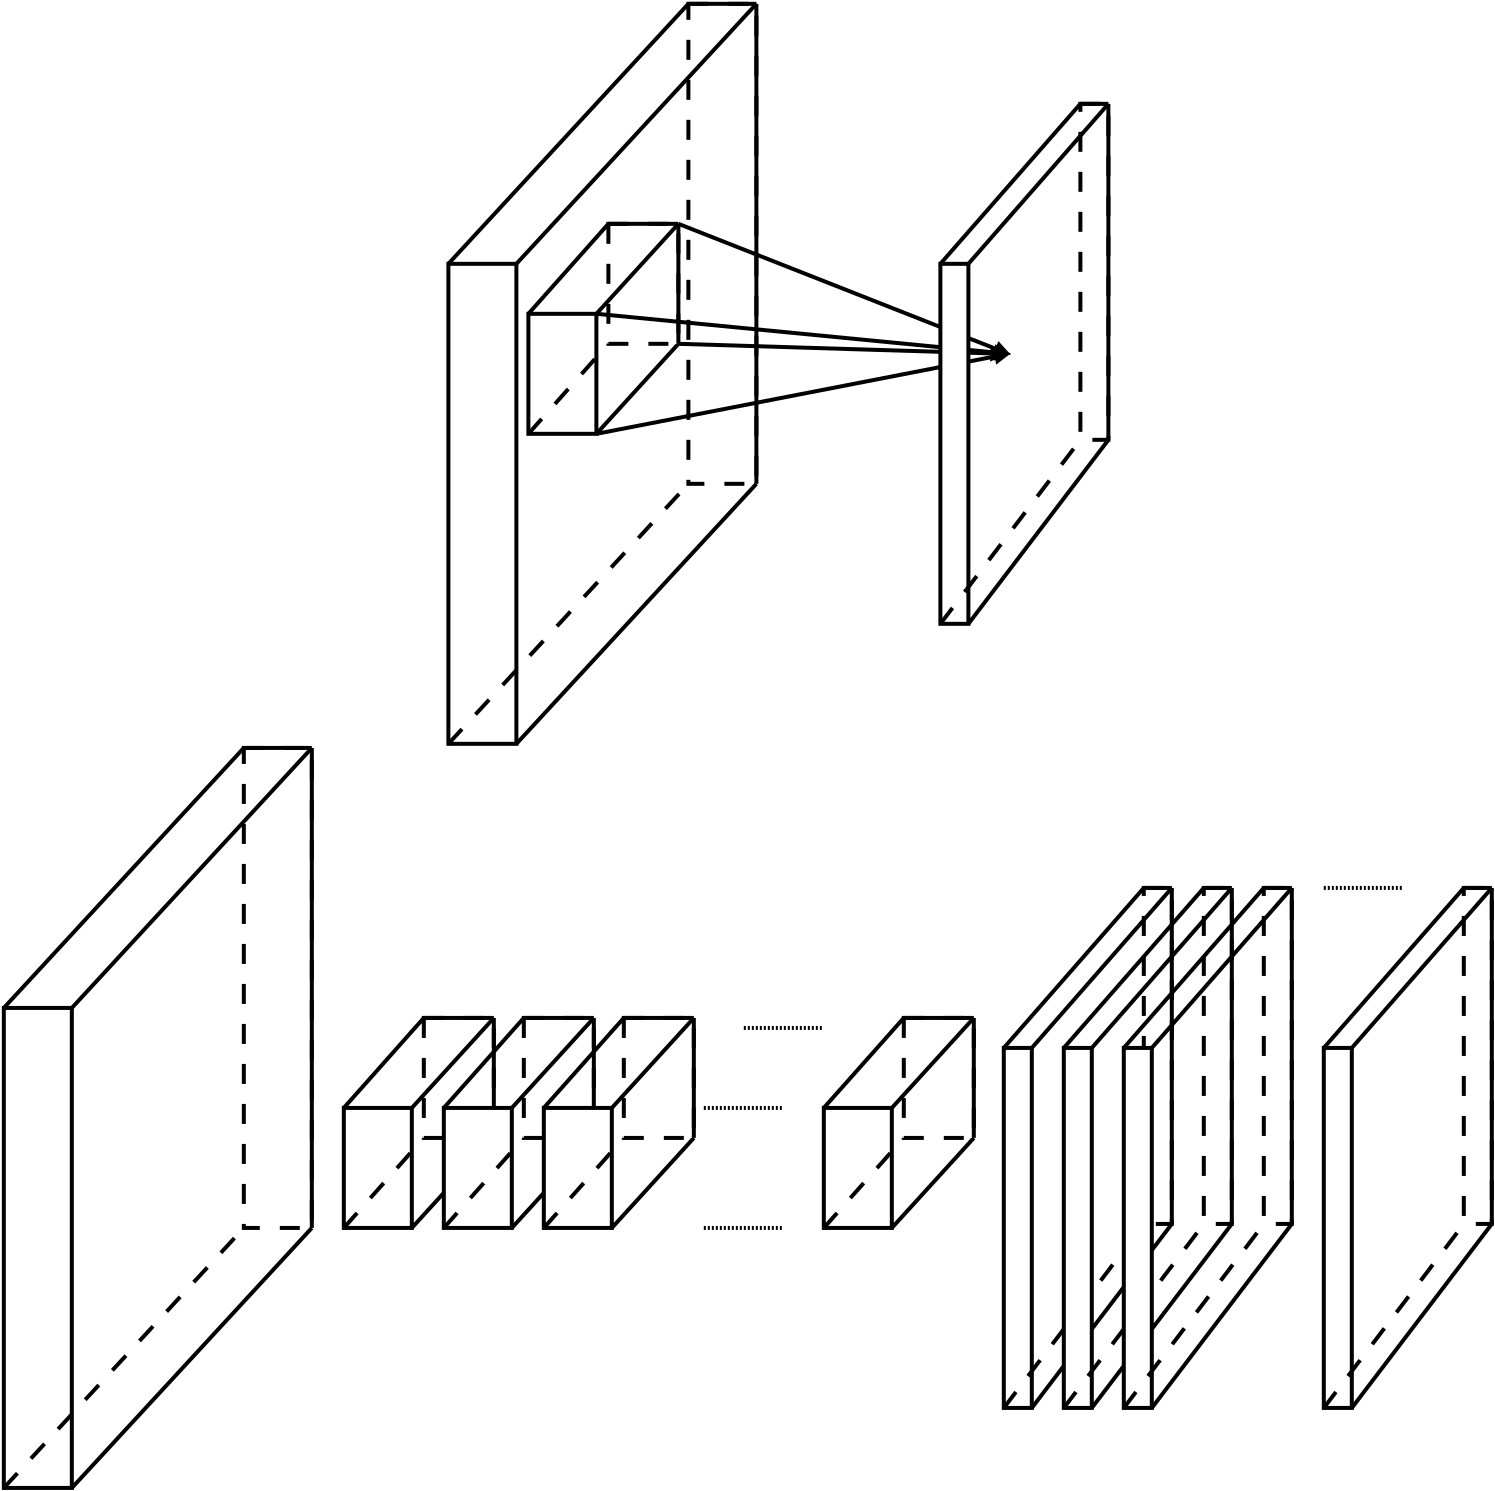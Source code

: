 <?xml version="1.0" encoding="UTF-8"?>
<dia:diagram xmlns:dia="http://www.lysator.liu.se/~alla/dia/">
  <dia:layer name="Background" visible="true" active="true">
    <dia:object type="Flowchart - Box" version="0" id="O0">
      <dia:attribute name="obj_pos">
        <dia:point val="13.071,20.556"/>
      </dia:attribute>
      <dia:attribute name="obj_bb">
        <dia:rectangle val="12.971,20.456;16.571,26.656"/>
      </dia:attribute>
      <dia:attribute name="elem_corner">
        <dia:point val="13.071,20.556"/>
      </dia:attribute>
      <dia:attribute name="elem_width">
        <dia:real val="3.4"/>
      </dia:attribute>
      <dia:attribute name="elem_height">
        <dia:real val="6"/>
      </dia:attribute>
      <dia:attribute name="border_width">
        <dia:real val="0.2"/>
      </dia:attribute>
      <dia:attribute name="show_background">
        <dia:boolean val="true"/>
      </dia:attribute>
      <dia:attribute name="padding">
        <dia:real val="0.5"/>
      </dia:attribute>
      <dia:attribute name="text">
        <dia:composite type="text">
          <dia:attribute name="string">
            <dia:string>##</dia:string>
          </dia:attribute>
          <dia:attribute name="font">
            <dia:font family="sans" style="0" name="Helvetica"/>
          </dia:attribute>
          <dia:attribute name="height">
            <dia:real val="0.8"/>
          </dia:attribute>
          <dia:attribute name="pos">
            <dia:point val="14.771,23.751"/>
          </dia:attribute>
          <dia:attribute name="color">
            <dia:color val="#000000"/>
          </dia:attribute>
          <dia:attribute name="alignment">
            <dia:enum val="1"/>
          </dia:attribute>
        </dia:composite>
      </dia:attribute>
    </dia:object>
    <dia:object type="Standard - Line" version="0" id="O1">
      <dia:attribute name="obj_pos">
        <dia:point val="13.071,26.556"/>
      </dia:attribute>
      <dia:attribute name="obj_bb">
        <dia:rectangle val="12.93,21.915;17.212,26.698"/>
      </dia:attribute>
      <dia:attribute name="conn_endpoints">
        <dia:point val="13.071,26.556"/>
        <dia:point val="17.071,22.056"/>
      </dia:attribute>
      <dia:attribute name="numcp">
        <dia:int val="1"/>
      </dia:attribute>
      <dia:attribute name="line_width">
        <dia:real val="0.2"/>
      </dia:attribute>
      <dia:attribute name="line_style">
        <dia:enum val="1"/>
      </dia:attribute>
      <dia:connections>
        <dia:connection handle="0" to="O0" connection="11"/>
        <dia:connection handle="1" to="O3" connection="11"/>
      </dia:connections>
    </dia:object>
    <dia:object type="Standard - Line" version="0" id="O2">
      <dia:attribute name="obj_pos">
        <dia:point val="16.471,26.556"/>
      </dia:attribute>
      <dia:attribute name="obj_bb">
        <dia:rectangle val="16.33,21.915;20.713,26.698"/>
      </dia:attribute>
      <dia:attribute name="conn_endpoints">
        <dia:point val="16.471,26.556"/>
        <dia:point val="20.571,22.056"/>
      </dia:attribute>
      <dia:attribute name="numcp">
        <dia:int val="1"/>
      </dia:attribute>
      <dia:attribute name="line_width">
        <dia:real val="0.2"/>
      </dia:attribute>
      <dia:connections>
        <dia:connection handle="0" to="O0" connection="15"/>
        <dia:connection handle="1" to="O3" connection="15"/>
      </dia:connections>
    </dia:object>
    <dia:object type="Flowchart - Box" version="0" id="O3">
      <dia:attribute name="obj_pos">
        <dia:point val="17.071,16.056"/>
      </dia:attribute>
      <dia:attribute name="obj_bb">
        <dia:rectangle val="16.971,15.956;20.671,22.156"/>
      </dia:attribute>
      <dia:attribute name="elem_corner">
        <dia:point val="17.071,16.056"/>
      </dia:attribute>
      <dia:attribute name="elem_width">
        <dia:real val="3.5"/>
      </dia:attribute>
      <dia:attribute name="elem_height">
        <dia:real val="6"/>
      </dia:attribute>
      <dia:attribute name="border_width">
        <dia:real val="0.2"/>
      </dia:attribute>
      <dia:attribute name="show_background">
        <dia:boolean val="true"/>
      </dia:attribute>
      <dia:attribute name="line_style">
        <dia:enum val="1"/>
      </dia:attribute>
      <dia:attribute name="padding">
        <dia:real val="0.5"/>
      </dia:attribute>
      <dia:attribute name="text">
        <dia:composite type="text">
          <dia:attribute name="string">
            <dia:string>##</dia:string>
          </dia:attribute>
          <dia:attribute name="font">
            <dia:font family="sans" style="0" name="Helvetica"/>
          </dia:attribute>
          <dia:attribute name="height">
            <dia:real val="0.8"/>
          </dia:attribute>
          <dia:attribute name="pos">
            <dia:point val="18.821,19.251"/>
          </dia:attribute>
          <dia:attribute name="color">
            <dia:color val="#000000"/>
          </dia:attribute>
          <dia:attribute name="alignment">
            <dia:enum val="1"/>
          </dia:attribute>
        </dia:composite>
      </dia:attribute>
    </dia:object>
    <dia:object type="Standard - Line" version="0" id="O4">
      <dia:attribute name="obj_pos">
        <dia:point val="13.071,20.556"/>
      </dia:attribute>
      <dia:attribute name="obj_bb">
        <dia:rectangle val="12.93,15.915;17.212,20.698"/>
      </dia:attribute>
      <dia:attribute name="conn_endpoints">
        <dia:point val="13.071,20.556"/>
        <dia:point val="17.071,16.056"/>
      </dia:attribute>
      <dia:attribute name="numcp">
        <dia:int val="1"/>
      </dia:attribute>
      <dia:attribute name="line_width">
        <dia:real val="0.2"/>
      </dia:attribute>
      <dia:connections>
        <dia:connection handle="0" to="O0" connection="0"/>
        <dia:connection handle="1" to="O3" connection="0"/>
      </dia:connections>
    </dia:object>
    <dia:object type="Standard - Line" version="0" id="O5">
      <dia:attribute name="obj_pos">
        <dia:point val="16.471,20.556"/>
      </dia:attribute>
      <dia:attribute name="obj_bb">
        <dia:rectangle val="16.33,15.915;20.713,20.698"/>
      </dia:attribute>
      <dia:attribute name="conn_endpoints">
        <dia:point val="16.471,20.556"/>
        <dia:point val="20.571,16.056"/>
      </dia:attribute>
      <dia:attribute name="numcp">
        <dia:int val="1"/>
      </dia:attribute>
      <dia:attribute name="line_width">
        <dia:real val="0.2"/>
      </dia:attribute>
      <dia:connections>
        <dia:connection handle="0" to="O0" connection="4"/>
        <dia:connection handle="1" to="O3" connection="4"/>
      </dia:connections>
    </dia:object>
    <dia:object type="Standard - Line" version="0" id="O6">
      <dia:attribute name="obj_pos">
        <dia:point val="17.071,16.056"/>
      </dia:attribute>
      <dia:attribute name="obj_bb">
        <dia:rectangle val="16.971,15.956;20.671,16.156"/>
      </dia:attribute>
      <dia:attribute name="conn_endpoints">
        <dia:point val="17.071,16.056"/>
        <dia:point val="20.571,16.056"/>
      </dia:attribute>
      <dia:attribute name="numcp">
        <dia:int val="1"/>
      </dia:attribute>
      <dia:attribute name="line_width">
        <dia:real val="0.2"/>
      </dia:attribute>
      <dia:connections>
        <dia:connection handle="0" to="O3" connection="0"/>
        <dia:connection handle="1" to="O3" connection="4"/>
      </dia:connections>
    </dia:object>
    <dia:object type="Standard - Line" version="0" id="O7">
      <dia:attribute name="obj_pos">
        <dia:point val="20.571,16.056"/>
      </dia:attribute>
      <dia:attribute name="obj_bb">
        <dia:rectangle val="20.471,15.956;20.671,22.156"/>
      </dia:attribute>
      <dia:attribute name="conn_endpoints">
        <dia:point val="20.571,16.056"/>
        <dia:point val="20.571,22.056"/>
      </dia:attribute>
      <dia:attribute name="numcp">
        <dia:int val="1"/>
      </dia:attribute>
      <dia:attribute name="line_width">
        <dia:real val="0.2"/>
      </dia:attribute>
      <dia:connections>
        <dia:connection handle="0" to="O3" connection="4"/>
        <dia:connection handle="1" to="O3" connection="15"/>
      </dia:connections>
    </dia:object>
    <dia:object type="Flowchart - Box" version="0" id="O8">
      <dia:attribute name="obj_pos">
        <dia:point val="21.071,5.056"/>
      </dia:attribute>
      <dia:attribute name="obj_bb">
        <dia:rectangle val="20.971,4.956;24.571,29.156"/>
      </dia:attribute>
      <dia:attribute name="elem_corner">
        <dia:point val="21.071,5.056"/>
      </dia:attribute>
      <dia:attribute name="elem_width">
        <dia:real val="3.4"/>
      </dia:attribute>
      <dia:attribute name="elem_height">
        <dia:real val="24"/>
      </dia:attribute>
      <dia:attribute name="border_width">
        <dia:real val="0.2"/>
      </dia:attribute>
      <dia:attribute name="show_background">
        <dia:boolean val="true"/>
      </dia:attribute>
      <dia:attribute name="line_style">
        <dia:enum val="1"/>
      </dia:attribute>
      <dia:attribute name="padding">
        <dia:real val="0.5"/>
      </dia:attribute>
      <dia:attribute name="text">
        <dia:composite type="text">
          <dia:attribute name="string">
            <dia:string>##</dia:string>
          </dia:attribute>
          <dia:attribute name="font">
            <dia:font family="sans" style="0" name="Helvetica"/>
          </dia:attribute>
          <dia:attribute name="height">
            <dia:real val="0.8"/>
          </dia:attribute>
          <dia:attribute name="pos">
            <dia:point val="22.771,17.251"/>
          </dia:attribute>
          <dia:attribute name="color">
            <dia:color val="#000000"/>
          </dia:attribute>
          <dia:attribute name="alignment">
            <dia:enum val="1"/>
          </dia:attribute>
        </dia:composite>
      </dia:attribute>
    </dia:object>
    <dia:object type="Flowchart - Box" version="0" id="O9">
      <dia:attribute name="obj_pos">
        <dia:point val="9.071,18.056"/>
      </dia:attribute>
      <dia:attribute name="obj_bb">
        <dia:rectangle val="8.971,17.956;12.571,42.156"/>
      </dia:attribute>
      <dia:attribute name="elem_corner">
        <dia:point val="9.071,18.056"/>
      </dia:attribute>
      <dia:attribute name="elem_width">
        <dia:real val="3.4"/>
      </dia:attribute>
      <dia:attribute name="elem_height">
        <dia:real val="24"/>
      </dia:attribute>
      <dia:attribute name="border_width">
        <dia:real val="0.2"/>
      </dia:attribute>
      <dia:attribute name="show_background">
        <dia:boolean val="true"/>
      </dia:attribute>
      <dia:attribute name="padding">
        <dia:real val="0.5"/>
      </dia:attribute>
      <dia:attribute name="text">
        <dia:composite type="text">
          <dia:attribute name="string">
            <dia:string>##</dia:string>
          </dia:attribute>
          <dia:attribute name="font">
            <dia:font family="sans" style="0" name="Helvetica"/>
          </dia:attribute>
          <dia:attribute name="height">
            <dia:real val="0.8"/>
          </dia:attribute>
          <dia:attribute name="pos">
            <dia:point val="10.771,30.251"/>
          </dia:attribute>
          <dia:attribute name="color">
            <dia:color val="#000000"/>
          </dia:attribute>
          <dia:attribute name="alignment">
            <dia:enum val="1"/>
          </dia:attribute>
        </dia:composite>
      </dia:attribute>
    </dia:object>
    <dia:object type="Standard - Line" version="0" id="O10">
      <dia:attribute name="obj_pos">
        <dia:point val="12.471,18.056"/>
      </dia:attribute>
      <dia:attribute name="obj_bb">
        <dia:rectangle val="12.33,4.915;24.613,18.198"/>
      </dia:attribute>
      <dia:attribute name="conn_endpoints">
        <dia:point val="12.471,18.056"/>
        <dia:point val="24.471,5.056"/>
      </dia:attribute>
      <dia:attribute name="numcp">
        <dia:int val="1"/>
      </dia:attribute>
      <dia:attribute name="line_width">
        <dia:real val="0.2"/>
      </dia:attribute>
      <dia:connections>
        <dia:connection handle="0" to="O9" connection="4"/>
        <dia:connection handle="1" to="O8" connection="4"/>
      </dia:connections>
    </dia:object>
    <dia:object type="Standard - Line" version="0" id="O11">
      <dia:attribute name="obj_pos">
        <dia:point val="9.071,18.056"/>
      </dia:attribute>
      <dia:attribute name="obj_bb">
        <dia:rectangle val="8.93,4.915;21.213,18.198"/>
      </dia:attribute>
      <dia:attribute name="conn_endpoints">
        <dia:point val="9.071,18.056"/>
        <dia:point val="21.071,5.056"/>
      </dia:attribute>
      <dia:attribute name="numcp">
        <dia:int val="1"/>
      </dia:attribute>
      <dia:attribute name="line_width">
        <dia:real val="0.2"/>
      </dia:attribute>
      <dia:connections>
        <dia:connection handle="0" to="O9" connection="0"/>
        <dia:connection handle="1" to="O8" connection="0"/>
      </dia:connections>
    </dia:object>
    <dia:object type="Standard - Line" version="0" id="O12">
      <dia:attribute name="obj_pos">
        <dia:point val="24.471,29.056"/>
      </dia:attribute>
      <dia:attribute name="obj_bb">
        <dia:rectangle val="12.33,28.915;24.613,42.198"/>
      </dia:attribute>
      <dia:attribute name="conn_endpoints">
        <dia:point val="24.471,29.056"/>
        <dia:point val="12.471,42.056"/>
      </dia:attribute>
      <dia:attribute name="numcp">
        <dia:int val="1"/>
      </dia:attribute>
      <dia:attribute name="line_width">
        <dia:real val="0.2"/>
      </dia:attribute>
      <dia:connections>
        <dia:connection handle="0" to="O8" connection="15"/>
        <dia:connection handle="1" to="O9" connection="15"/>
      </dia:connections>
    </dia:object>
    <dia:object type="Standard - Line" version="0" id="O13">
      <dia:attribute name="obj_pos">
        <dia:point val="9.071,42.056"/>
      </dia:attribute>
      <dia:attribute name="obj_bb">
        <dia:rectangle val="8.93,28.915;21.213,42.198"/>
      </dia:attribute>
      <dia:attribute name="conn_endpoints">
        <dia:point val="9.071,42.056"/>
        <dia:point val="21.071,29.056"/>
      </dia:attribute>
      <dia:attribute name="numcp">
        <dia:int val="1"/>
      </dia:attribute>
      <dia:attribute name="line_width">
        <dia:real val="0.2"/>
      </dia:attribute>
      <dia:attribute name="line_style">
        <dia:enum val="1"/>
      </dia:attribute>
      <dia:connections>
        <dia:connection handle="0" to="O9" connection="11"/>
        <dia:connection handle="1" to="O8" connection="11"/>
      </dia:connections>
    </dia:object>
    <dia:object type="Standard - Line" version="0" id="O14">
      <dia:attribute name="obj_pos">
        <dia:point val="24.471,5.056"/>
      </dia:attribute>
      <dia:attribute name="obj_bb">
        <dia:rectangle val="24.371,4.956;24.571,29.156"/>
      </dia:attribute>
      <dia:attribute name="conn_endpoints">
        <dia:point val="24.471,5.056"/>
        <dia:point val="24.471,29.056"/>
      </dia:attribute>
      <dia:attribute name="numcp">
        <dia:int val="1"/>
      </dia:attribute>
      <dia:attribute name="line_width">
        <dia:real val="0.2"/>
      </dia:attribute>
      <dia:connections>
        <dia:connection handle="0" to="O8" connection="4"/>
        <dia:connection handle="1" to="O8" connection="15"/>
      </dia:connections>
    </dia:object>
    <dia:object type="Standard - Line" version="0" id="O15">
      <dia:attribute name="obj_pos">
        <dia:point val="21.071,5.056"/>
      </dia:attribute>
      <dia:attribute name="obj_bb">
        <dia:rectangle val="20.971,4.956;24.571,5.156"/>
      </dia:attribute>
      <dia:attribute name="conn_endpoints">
        <dia:point val="21.071,5.056"/>
        <dia:point val="24.471,5.056"/>
      </dia:attribute>
      <dia:attribute name="numcp">
        <dia:int val="1"/>
      </dia:attribute>
      <dia:attribute name="line_width">
        <dia:real val="0.2"/>
      </dia:attribute>
      <dia:connections>
        <dia:connection handle="0" to="O8" connection="0"/>
        <dia:connection handle="1" to="O8" connection="4"/>
      </dia:connections>
    </dia:object>
    <dia:object type="Standard - Line" version="0" id="O16">
      <dia:attribute name="obj_pos">
        <dia:point val="16.471,20.556"/>
      </dia:attribute>
      <dia:attribute name="obj_bb">
        <dia:rectangle val="16.362,20.447;37.294,22.908"/>
      </dia:attribute>
      <dia:attribute name="conn_endpoints">
        <dia:point val="16.471,20.556"/>
        <dia:point val="37.071,22.556"/>
      </dia:attribute>
      <dia:attribute name="numcp">
        <dia:int val="1"/>
      </dia:attribute>
      <dia:attribute name="line_width">
        <dia:real val="0.2"/>
      </dia:attribute>
      <dia:attribute name="end_arrow">
        <dia:enum val="3"/>
      </dia:attribute>
      <dia:attribute name="end_arrow_length">
        <dia:real val="0.5"/>
      </dia:attribute>
      <dia:attribute name="end_arrow_width">
        <dia:real val="0.5"/>
      </dia:attribute>
      <dia:connections>
        <dia:connection handle="0" to="O0" connection="4"/>
      </dia:connections>
    </dia:object>
    <dia:object type="Standard - Line" version="0" id="O17">
      <dia:attribute name="obj_pos">
        <dia:point val="20.571,22.056"/>
      </dia:attribute>
      <dia:attribute name="obj_bb">
        <dia:rectangle val="20.468,21.953;37.095,22.95"/>
      </dia:attribute>
      <dia:attribute name="conn_endpoints">
        <dia:point val="20.571,22.056"/>
        <dia:point val="36.871,22.556"/>
      </dia:attribute>
      <dia:attribute name="numcp">
        <dia:int val="1"/>
      </dia:attribute>
      <dia:attribute name="line_width">
        <dia:real val="0.2"/>
      </dia:attribute>
      <dia:attribute name="end_arrow">
        <dia:enum val="3"/>
      </dia:attribute>
      <dia:attribute name="end_arrow_length">
        <dia:real val="0.5"/>
      </dia:attribute>
      <dia:attribute name="end_arrow_width">
        <dia:real val="0.5"/>
      </dia:attribute>
      <dia:connections>
        <dia:connection handle="0" to="O3" connection="15"/>
      </dia:connections>
    </dia:object>
    <dia:object type="Standard - Line" version="0" id="O18">
      <dia:attribute name="obj_pos">
        <dia:point val="20.571,16.056"/>
      </dia:attribute>
      <dia:attribute name="obj_bb">
        <dia:rectangle val="20.442,15.927;37.279,22.735"/>
      </dia:attribute>
      <dia:attribute name="conn_endpoints">
        <dia:point val="20.571,16.056"/>
        <dia:point val="37.071,22.556"/>
      </dia:attribute>
      <dia:attribute name="numcp">
        <dia:int val="1"/>
      </dia:attribute>
      <dia:attribute name="line_width">
        <dia:real val="0.2"/>
      </dia:attribute>
      <dia:attribute name="end_arrow">
        <dia:enum val="3"/>
      </dia:attribute>
      <dia:attribute name="end_arrow_length">
        <dia:real val="0.5"/>
      </dia:attribute>
      <dia:attribute name="end_arrow_width">
        <dia:real val="0.5"/>
      </dia:attribute>
      <dia:connections>
        <dia:connection handle="0" to="O3" connection="4"/>
      </dia:connections>
    </dia:object>
    <dia:object type="Standard - Line" version="0" id="O19">
      <dia:attribute name="obj_pos">
        <dia:point val="16.471,26.556"/>
      </dia:attribute>
      <dia:attribute name="obj_bb">
        <dia:rectangle val="16.354,22.266;37.291,26.674"/>
      </dia:attribute>
      <dia:attribute name="conn_endpoints">
        <dia:point val="16.471,26.556"/>
        <dia:point val="37.071,22.556"/>
      </dia:attribute>
      <dia:attribute name="numcp">
        <dia:int val="1"/>
      </dia:attribute>
      <dia:attribute name="line_width">
        <dia:real val="0.2"/>
      </dia:attribute>
      <dia:attribute name="end_arrow">
        <dia:enum val="3"/>
      </dia:attribute>
      <dia:attribute name="end_arrow_length">
        <dia:real val="0.5"/>
      </dia:attribute>
      <dia:attribute name="end_arrow_width">
        <dia:real val="0.5"/>
      </dia:attribute>
      <dia:connections>
        <dia:connection handle="0" to="O0" connection="15"/>
      </dia:connections>
    </dia:object>
    <dia:object type="Flowchart - Box" version="0" id="O20">
      <dia:attribute name="obj_pos">
        <dia:point val="40.671,10.056"/>
      </dia:attribute>
      <dia:attribute name="obj_bb">
        <dia:rectangle val="40.571,9.956;42.171,26.956"/>
      </dia:attribute>
      <dia:attribute name="elem_corner">
        <dia:point val="40.671,10.056"/>
      </dia:attribute>
      <dia:attribute name="elem_width">
        <dia:real val="1.4"/>
      </dia:attribute>
      <dia:attribute name="elem_height">
        <dia:real val="16.8"/>
      </dia:attribute>
      <dia:attribute name="border_width">
        <dia:real val="0.2"/>
      </dia:attribute>
      <dia:attribute name="show_background">
        <dia:boolean val="true"/>
      </dia:attribute>
      <dia:attribute name="line_style">
        <dia:enum val="1"/>
      </dia:attribute>
      <dia:attribute name="padding">
        <dia:real val="0.5"/>
      </dia:attribute>
      <dia:attribute name="text">
        <dia:composite type="text">
          <dia:attribute name="string">
            <dia:string>##</dia:string>
          </dia:attribute>
          <dia:attribute name="font">
            <dia:font family="sans" style="0" name="Helvetica"/>
          </dia:attribute>
          <dia:attribute name="height">
            <dia:real val="0.8"/>
          </dia:attribute>
          <dia:attribute name="pos">
            <dia:point val="41.371,18.651"/>
          </dia:attribute>
          <dia:attribute name="color">
            <dia:color val="#000000"/>
          </dia:attribute>
          <dia:attribute name="alignment">
            <dia:enum val="1"/>
          </dia:attribute>
        </dia:composite>
      </dia:attribute>
    </dia:object>
    <dia:object type="Flowchart - Box" version="0" id="O21">
      <dia:attribute name="obj_pos">
        <dia:point val="33.671,18.056"/>
      </dia:attribute>
      <dia:attribute name="obj_bb">
        <dia:rectangle val="33.571,17.956;35.171,36.156"/>
      </dia:attribute>
      <dia:attribute name="elem_corner">
        <dia:point val="33.671,18.056"/>
      </dia:attribute>
      <dia:attribute name="elem_width">
        <dia:real val="1.4"/>
      </dia:attribute>
      <dia:attribute name="elem_height">
        <dia:real val="18"/>
      </dia:attribute>
      <dia:attribute name="border_width">
        <dia:real val="0.2"/>
      </dia:attribute>
      <dia:attribute name="show_background">
        <dia:boolean val="true"/>
      </dia:attribute>
      <dia:attribute name="padding">
        <dia:real val="0.5"/>
      </dia:attribute>
      <dia:attribute name="text">
        <dia:composite type="text">
          <dia:attribute name="string">
            <dia:string>##</dia:string>
          </dia:attribute>
          <dia:attribute name="font">
            <dia:font family="sans" style="0" name="Helvetica"/>
          </dia:attribute>
          <dia:attribute name="height">
            <dia:real val="0.8"/>
          </dia:attribute>
          <dia:attribute name="pos">
            <dia:point val="34.371,27.251"/>
          </dia:attribute>
          <dia:attribute name="color">
            <dia:color val="#000000"/>
          </dia:attribute>
          <dia:attribute name="alignment">
            <dia:enum val="1"/>
          </dia:attribute>
        </dia:composite>
      </dia:attribute>
    </dia:object>
    <dia:object type="Standard - Line" version="0" id="O22">
      <dia:attribute name="obj_pos">
        <dia:point val="35.071,18.056"/>
      </dia:attribute>
      <dia:attribute name="obj_bb">
        <dia:rectangle val="34.93,9.915;42.212,18.197"/>
      </dia:attribute>
      <dia:attribute name="conn_endpoints">
        <dia:point val="35.071,18.056"/>
        <dia:point val="42.071,10.056"/>
      </dia:attribute>
      <dia:attribute name="numcp">
        <dia:int val="1"/>
      </dia:attribute>
      <dia:attribute name="line_width">
        <dia:real val="0.2"/>
      </dia:attribute>
      <dia:connections>
        <dia:connection handle="0" to="O21" connection="4"/>
        <dia:connection handle="1" to="O20" connection="4"/>
      </dia:connections>
    </dia:object>
    <dia:object type="Standard - Line" version="0" id="O23">
      <dia:attribute name="obj_pos">
        <dia:point val="33.671,18.056"/>
      </dia:attribute>
      <dia:attribute name="obj_bb">
        <dia:rectangle val="33.53,9.915;40.812,18.197"/>
      </dia:attribute>
      <dia:attribute name="conn_endpoints">
        <dia:point val="33.671,18.056"/>
        <dia:point val="40.671,10.056"/>
      </dia:attribute>
      <dia:attribute name="numcp">
        <dia:int val="1"/>
      </dia:attribute>
      <dia:attribute name="line_width">
        <dia:real val="0.2"/>
      </dia:attribute>
      <dia:connections>
        <dia:connection handle="0" to="O21" connection="0"/>
        <dia:connection handle="1" to="O20" connection="0"/>
      </dia:connections>
    </dia:object>
    <dia:object type="Standard - Line" version="0" id="O24">
      <dia:attribute name="obj_pos">
        <dia:point val="42.071,26.856"/>
      </dia:attribute>
      <dia:attribute name="obj_bb">
        <dia:rectangle val="34.931,26.716;42.211,36.196"/>
      </dia:attribute>
      <dia:attribute name="conn_endpoints">
        <dia:point val="42.071,26.856"/>
        <dia:point val="35.071,36.056"/>
      </dia:attribute>
      <dia:attribute name="numcp">
        <dia:int val="1"/>
      </dia:attribute>
      <dia:attribute name="line_width">
        <dia:real val="0.2"/>
      </dia:attribute>
      <dia:connections>
        <dia:connection handle="0" to="O20" connection="15"/>
        <dia:connection handle="1" to="O21" connection="15"/>
      </dia:connections>
    </dia:object>
    <dia:object type="Standard - Line" version="0" id="O25">
      <dia:attribute name="obj_pos">
        <dia:point val="33.671,36.056"/>
      </dia:attribute>
      <dia:attribute name="obj_bb">
        <dia:rectangle val="33.531,26.716;40.811,36.196"/>
      </dia:attribute>
      <dia:attribute name="conn_endpoints">
        <dia:point val="33.671,36.056"/>
        <dia:point val="40.671,26.856"/>
      </dia:attribute>
      <dia:attribute name="numcp">
        <dia:int val="1"/>
      </dia:attribute>
      <dia:attribute name="line_width">
        <dia:real val="0.2"/>
      </dia:attribute>
      <dia:attribute name="line_style">
        <dia:enum val="1"/>
      </dia:attribute>
      <dia:connections>
        <dia:connection handle="0" to="O21" connection="11"/>
        <dia:connection handle="1" to="O20" connection="11"/>
      </dia:connections>
    </dia:object>
    <dia:object type="Standard - Line" version="0" id="O26">
      <dia:attribute name="obj_pos">
        <dia:point val="42.071,10.056"/>
      </dia:attribute>
      <dia:attribute name="obj_bb">
        <dia:rectangle val="41.971,9.956;42.171,26.956"/>
      </dia:attribute>
      <dia:attribute name="conn_endpoints">
        <dia:point val="42.071,10.056"/>
        <dia:point val="42.071,26.856"/>
      </dia:attribute>
      <dia:attribute name="numcp">
        <dia:int val="1"/>
      </dia:attribute>
      <dia:attribute name="line_width">
        <dia:real val="0.2"/>
      </dia:attribute>
      <dia:connections>
        <dia:connection handle="0" to="O20" connection="4"/>
        <dia:connection handle="1" to="O20" connection="15"/>
      </dia:connections>
    </dia:object>
    <dia:object type="Standard - Line" version="0" id="O27">
      <dia:attribute name="obj_pos">
        <dia:point val="40.671,10.056"/>
      </dia:attribute>
      <dia:attribute name="obj_bb">
        <dia:rectangle val="40.571,9.956;42.171,10.156"/>
      </dia:attribute>
      <dia:attribute name="conn_endpoints">
        <dia:point val="40.671,10.056"/>
        <dia:point val="42.071,10.056"/>
      </dia:attribute>
      <dia:attribute name="numcp">
        <dia:int val="1"/>
      </dia:attribute>
      <dia:attribute name="line_width">
        <dia:real val="0.2"/>
      </dia:attribute>
      <dia:connections>
        <dia:connection handle="0" to="O20" connection="0"/>
        <dia:connection handle="1" to="O20" connection="4"/>
      </dia:connections>
    </dia:object>
    <dia:group>
      <dia:object type="Flowchart - Box" version="0" id="O28">
        <dia:attribute name="obj_pos">
          <dia:point val="3.843,60.261"/>
        </dia:attribute>
        <dia:attribute name="obj_bb">
          <dia:rectangle val="3.743,60.161;7.343,66.361"/>
        </dia:attribute>
        <dia:attribute name="elem_corner">
          <dia:point val="3.843,60.261"/>
        </dia:attribute>
        <dia:attribute name="elem_width">
          <dia:real val="3.4"/>
        </dia:attribute>
        <dia:attribute name="elem_height">
          <dia:real val="6"/>
        </dia:attribute>
        <dia:attribute name="border_width">
          <dia:real val="0.2"/>
        </dia:attribute>
        <dia:attribute name="show_background">
          <dia:boolean val="true"/>
        </dia:attribute>
        <dia:attribute name="padding">
          <dia:real val="0.5"/>
        </dia:attribute>
        <dia:attribute name="text">
          <dia:composite type="text">
            <dia:attribute name="string">
              <dia:string>##</dia:string>
            </dia:attribute>
            <dia:attribute name="font">
              <dia:font family="sans" style="0" name="Helvetica"/>
            </dia:attribute>
            <dia:attribute name="height">
              <dia:real val="0.8"/>
            </dia:attribute>
            <dia:attribute name="pos">
              <dia:point val="5.543,63.456"/>
            </dia:attribute>
            <dia:attribute name="color">
              <dia:color val="#000000"/>
            </dia:attribute>
            <dia:attribute name="alignment">
              <dia:enum val="1"/>
            </dia:attribute>
          </dia:composite>
        </dia:attribute>
      </dia:object>
      <dia:object type="Standard - Line" version="0" id="O29">
        <dia:attribute name="obj_pos">
          <dia:point val="3.843,66.261"/>
        </dia:attribute>
        <dia:attribute name="obj_bb">
          <dia:rectangle val="3.701,61.62;7.984,66.402"/>
        </dia:attribute>
        <dia:attribute name="conn_endpoints">
          <dia:point val="3.843,66.261"/>
          <dia:point val="7.843,61.761"/>
        </dia:attribute>
        <dia:attribute name="numcp">
          <dia:int val="1"/>
        </dia:attribute>
        <dia:attribute name="line_width">
          <dia:real val="0.2"/>
        </dia:attribute>
        <dia:attribute name="line_style">
          <dia:enum val="1"/>
        </dia:attribute>
        <dia:connections>
          <dia:connection handle="0" to="O28" connection="11"/>
          <dia:connection handle="1" to="O31" connection="11"/>
        </dia:connections>
      </dia:object>
      <dia:object type="Standard - Line" version="0" id="O30">
        <dia:attribute name="obj_pos">
          <dia:point val="7.243,66.261"/>
        </dia:attribute>
        <dia:attribute name="obj_bb">
          <dia:rectangle val="7.101,61.62;11.484,66.402"/>
        </dia:attribute>
        <dia:attribute name="conn_endpoints">
          <dia:point val="7.243,66.261"/>
          <dia:point val="11.343,61.761"/>
        </dia:attribute>
        <dia:attribute name="numcp">
          <dia:int val="1"/>
        </dia:attribute>
        <dia:attribute name="line_width">
          <dia:real val="0.2"/>
        </dia:attribute>
        <dia:connections>
          <dia:connection handle="0" to="O28" connection="15"/>
          <dia:connection handle="1" to="O31" connection="15"/>
        </dia:connections>
      </dia:object>
      <dia:object type="Flowchart - Box" version="0" id="O31">
        <dia:attribute name="obj_pos">
          <dia:point val="7.843,55.761"/>
        </dia:attribute>
        <dia:attribute name="obj_bb">
          <dia:rectangle val="7.743,55.661;11.443,61.861"/>
        </dia:attribute>
        <dia:attribute name="elem_corner">
          <dia:point val="7.843,55.761"/>
        </dia:attribute>
        <dia:attribute name="elem_width">
          <dia:real val="3.5"/>
        </dia:attribute>
        <dia:attribute name="elem_height">
          <dia:real val="6"/>
        </dia:attribute>
        <dia:attribute name="border_width">
          <dia:real val="0.2"/>
        </dia:attribute>
        <dia:attribute name="show_background">
          <dia:boolean val="true"/>
        </dia:attribute>
        <dia:attribute name="line_style">
          <dia:enum val="1"/>
        </dia:attribute>
        <dia:attribute name="padding">
          <dia:real val="0.5"/>
        </dia:attribute>
        <dia:attribute name="text">
          <dia:composite type="text">
            <dia:attribute name="string">
              <dia:string>##</dia:string>
            </dia:attribute>
            <dia:attribute name="font">
              <dia:font family="sans" style="0" name="Helvetica"/>
            </dia:attribute>
            <dia:attribute name="height">
              <dia:real val="0.8"/>
            </dia:attribute>
            <dia:attribute name="pos">
              <dia:point val="9.593,58.956"/>
            </dia:attribute>
            <dia:attribute name="color">
              <dia:color val="#000000"/>
            </dia:attribute>
            <dia:attribute name="alignment">
              <dia:enum val="1"/>
            </dia:attribute>
          </dia:composite>
        </dia:attribute>
      </dia:object>
      <dia:object type="Standard - Line" version="0" id="O32">
        <dia:attribute name="obj_pos">
          <dia:point val="3.843,60.261"/>
        </dia:attribute>
        <dia:attribute name="obj_bb">
          <dia:rectangle val="3.701,55.62;7.984,60.402"/>
        </dia:attribute>
        <dia:attribute name="conn_endpoints">
          <dia:point val="3.843,60.261"/>
          <dia:point val="7.843,55.761"/>
        </dia:attribute>
        <dia:attribute name="numcp">
          <dia:int val="1"/>
        </dia:attribute>
        <dia:attribute name="line_width">
          <dia:real val="0.2"/>
        </dia:attribute>
        <dia:connections>
          <dia:connection handle="0" to="O28" connection="0"/>
          <dia:connection handle="1" to="O31" connection="0"/>
        </dia:connections>
      </dia:object>
      <dia:object type="Standard - Line" version="0" id="O33">
        <dia:attribute name="obj_pos">
          <dia:point val="7.243,60.261"/>
        </dia:attribute>
        <dia:attribute name="obj_bb">
          <dia:rectangle val="7.101,55.62;11.484,60.402"/>
        </dia:attribute>
        <dia:attribute name="conn_endpoints">
          <dia:point val="7.243,60.261"/>
          <dia:point val="11.343,55.761"/>
        </dia:attribute>
        <dia:attribute name="numcp">
          <dia:int val="1"/>
        </dia:attribute>
        <dia:attribute name="line_width">
          <dia:real val="0.2"/>
        </dia:attribute>
        <dia:connections>
          <dia:connection handle="0" to="O28" connection="4"/>
          <dia:connection handle="1" to="O31" connection="4"/>
        </dia:connections>
      </dia:object>
      <dia:object type="Standard - Line" version="0" id="O34">
        <dia:attribute name="obj_pos">
          <dia:point val="7.843,55.761"/>
        </dia:attribute>
        <dia:attribute name="obj_bb">
          <dia:rectangle val="7.743,55.661;11.443,55.861"/>
        </dia:attribute>
        <dia:attribute name="conn_endpoints">
          <dia:point val="7.843,55.761"/>
          <dia:point val="11.343,55.761"/>
        </dia:attribute>
        <dia:attribute name="numcp">
          <dia:int val="1"/>
        </dia:attribute>
        <dia:attribute name="line_width">
          <dia:real val="0.2"/>
        </dia:attribute>
        <dia:connections>
          <dia:connection handle="0" to="O31" connection="0"/>
          <dia:connection handle="1" to="O31" connection="4"/>
        </dia:connections>
      </dia:object>
      <dia:object type="Standard - Line" version="0" id="O35">
        <dia:attribute name="obj_pos">
          <dia:point val="11.343,55.761"/>
        </dia:attribute>
        <dia:attribute name="obj_bb">
          <dia:rectangle val="11.243,55.661;11.443,61.861"/>
        </dia:attribute>
        <dia:attribute name="conn_endpoints">
          <dia:point val="11.343,55.761"/>
          <dia:point val="11.343,61.761"/>
        </dia:attribute>
        <dia:attribute name="numcp">
          <dia:int val="1"/>
        </dia:attribute>
        <dia:attribute name="line_width">
          <dia:real val="0.2"/>
        </dia:attribute>
        <dia:connections>
          <dia:connection handle="0" to="O31" connection="4"/>
          <dia:connection handle="1" to="O31" connection="15"/>
        </dia:connections>
      </dia:object>
    </dia:group>
    <dia:group>
      <dia:object type="Flowchart - Box" version="0" id="O36">
        <dia:attribute name="obj_pos">
          <dia:point val="-1.157,42.261"/>
        </dia:attribute>
        <dia:attribute name="obj_bb">
          <dia:rectangle val="-1.257,42.161;2.343,66.361"/>
        </dia:attribute>
        <dia:attribute name="elem_corner">
          <dia:point val="-1.157,42.261"/>
        </dia:attribute>
        <dia:attribute name="elem_width">
          <dia:real val="3.4"/>
        </dia:attribute>
        <dia:attribute name="elem_height">
          <dia:real val="24"/>
        </dia:attribute>
        <dia:attribute name="border_width">
          <dia:real val="0.2"/>
        </dia:attribute>
        <dia:attribute name="show_background">
          <dia:boolean val="true"/>
        </dia:attribute>
        <dia:attribute name="line_style">
          <dia:enum val="1"/>
        </dia:attribute>
        <dia:attribute name="padding">
          <dia:real val="0.5"/>
        </dia:attribute>
        <dia:attribute name="text">
          <dia:composite type="text">
            <dia:attribute name="string">
              <dia:string>##</dia:string>
            </dia:attribute>
            <dia:attribute name="font">
              <dia:font family="sans" style="0" name="Helvetica"/>
            </dia:attribute>
            <dia:attribute name="height">
              <dia:real val="0.8"/>
            </dia:attribute>
            <dia:attribute name="pos">
              <dia:point val="0.543,54.456"/>
            </dia:attribute>
            <dia:attribute name="color">
              <dia:color val="#000000"/>
            </dia:attribute>
            <dia:attribute name="alignment">
              <dia:enum val="1"/>
            </dia:attribute>
          </dia:composite>
        </dia:attribute>
      </dia:object>
      <dia:object type="Flowchart - Box" version="0" id="O37">
        <dia:attribute name="obj_pos">
          <dia:point val="-13.157,55.261"/>
        </dia:attribute>
        <dia:attribute name="obj_bb">
          <dia:rectangle val="-13.257,55.161;-9.657,79.361"/>
        </dia:attribute>
        <dia:attribute name="elem_corner">
          <dia:point val="-13.157,55.261"/>
        </dia:attribute>
        <dia:attribute name="elem_width">
          <dia:real val="3.4"/>
        </dia:attribute>
        <dia:attribute name="elem_height">
          <dia:real val="24"/>
        </dia:attribute>
        <dia:attribute name="border_width">
          <dia:real val="0.2"/>
        </dia:attribute>
        <dia:attribute name="show_background">
          <dia:boolean val="true"/>
        </dia:attribute>
        <dia:attribute name="padding">
          <dia:real val="0.5"/>
        </dia:attribute>
        <dia:attribute name="text">
          <dia:composite type="text">
            <dia:attribute name="string">
              <dia:string>##</dia:string>
            </dia:attribute>
            <dia:attribute name="font">
              <dia:font family="sans" style="0" name="Helvetica"/>
            </dia:attribute>
            <dia:attribute name="height">
              <dia:real val="0.8"/>
            </dia:attribute>
            <dia:attribute name="pos">
              <dia:point val="-11.457,67.456"/>
            </dia:attribute>
            <dia:attribute name="color">
              <dia:color val="#000000"/>
            </dia:attribute>
            <dia:attribute name="alignment">
              <dia:enum val="1"/>
            </dia:attribute>
          </dia:composite>
        </dia:attribute>
      </dia:object>
      <dia:object type="Standard - Line" version="0" id="O38">
        <dia:attribute name="obj_pos">
          <dia:point val="-9.757,55.261"/>
        </dia:attribute>
        <dia:attribute name="obj_bb">
          <dia:rectangle val="-9.899,42.12;2.384,55.403"/>
        </dia:attribute>
        <dia:attribute name="conn_endpoints">
          <dia:point val="-9.757,55.261"/>
          <dia:point val="2.243,42.261"/>
        </dia:attribute>
        <dia:attribute name="numcp">
          <dia:int val="1"/>
        </dia:attribute>
        <dia:attribute name="line_width">
          <dia:real val="0.2"/>
        </dia:attribute>
        <dia:connections>
          <dia:connection handle="0" to="O37" connection="4"/>
          <dia:connection handle="1" to="O36" connection="4"/>
        </dia:connections>
      </dia:object>
      <dia:object type="Standard - Line" version="0" id="O39">
        <dia:attribute name="obj_pos">
          <dia:point val="-13.157,55.261"/>
        </dia:attribute>
        <dia:attribute name="obj_bb">
          <dia:rectangle val="-13.299,42.12;-1.016,55.403"/>
        </dia:attribute>
        <dia:attribute name="conn_endpoints">
          <dia:point val="-13.157,55.261"/>
          <dia:point val="-1.157,42.261"/>
        </dia:attribute>
        <dia:attribute name="numcp">
          <dia:int val="1"/>
        </dia:attribute>
        <dia:attribute name="line_width">
          <dia:real val="0.2"/>
        </dia:attribute>
        <dia:connections>
          <dia:connection handle="0" to="O37" connection="0"/>
          <dia:connection handle="1" to="O36" connection="0"/>
        </dia:connections>
      </dia:object>
      <dia:object type="Standard - Line" version="0" id="O40">
        <dia:attribute name="obj_pos">
          <dia:point val="2.243,66.261"/>
        </dia:attribute>
        <dia:attribute name="obj_bb">
          <dia:rectangle val="-9.899,66.12;2.384,79.403"/>
        </dia:attribute>
        <dia:attribute name="conn_endpoints">
          <dia:point val="2.243,66.261"/>
          <dia:point val="-9.757,79.261"/>
        </dia:attribute>
        <dia:attribute name="numcp">
          <dia:int val="1"/>
        </dia:attribute>
        <dia:attribute name="line_width">
          <dia:real val="0.2"/>
        </dia:attribute>
        <dia:connections>
          <dia:connection handle="0" to="O36" connection="15"/>
          <dia:connection handle="1" to="O37" connection="15"/>
        </dia:connections>
      </dia:object>
      <dia:object type="Standard - Line" version="0" id="O41">
        <dia:attribute name="obj_pos">
          <dia:point val="-13.157,79.261"/>
        </dia:attribute>
        <dia:attribute name="obj_bb">
          <dia:rectangle val="-13.299,66.12;-1.016,79.403"/>
        </dia:attribute>
        <dia:attribute name="conn_endpoints">
          <dia:point val="-13.157,79.261"/>
          <dia:point val="-1.157,66.261"/>
        </dia:attribute>
        <dia:attribute name="numcp">
          <dia:int val="1"/>
        </dia:attribute>
        <dia:attribute name="line_width">
          <dia:real val="0.2"/>
        </dia:attribute>
        <dia:attribute name="line_style">
          <dia:enum val="1"/>
        </dia:attribute>
        <dia:connections>
          <dia:connection handle="0" to="O37" connection="11"/>
          <dia:connection handle="1" to="O36" connection="11"/>
        </dia:connections>
      </dia:object>
      <dia:object type="Standard - Line" version="0" id="O42">
        <dia:attribute name="obj_pos">
          <dia:point val="2.243,42.261"/>
        </dia:attribute>
        <dia:attribute name="obj_bb">
          <dia:rectangle val="2.143,42.161;2.343,66.361"/>
        </dia:attribute>
        <dia:attribute name="conn_endpoints">
          <dia:point val="2.243,42.261"/>
          <dia:point val="2.243,66.261"/>
        </dia:attribute>
        <dia:attribute name="numcp">
          <dia:int val="1"/>
        </dia:attribute>
        <dia:attribute name="line_width">
          <dia:real val="0.2"/>
        </dia:attribute>
        <dia:connections>
          <dia:connection handle="0" to="O36" connection="4"/>
          <dia:connection handle="1" to="O36" connection="15"/>
        </dia:connections>
      </dia:object>
      <dia:object type="Standard - Line" version="0" id="O43">
        <dia:attribute name="obj_pos">
          <dia:point val="-1.157,42.261"/>
        </dia:attribute>
        <dia:attribute name="obj_bb">
          <dia:rectangle val="-1.257,42.161;2.343,42.361"/>
        </dia:attribute>
        <dia:attribute name="conn_endpoints">
          <dia:point val="-1.157,42.261"/>
          <dia:point val="2.243,42.261"/>
        </dia:attribute>
        <dia:attribute name="numcp">
          <dia:int val="1"/>
        </dia:attribute>
        <dia:attribute name="line_width">
          <dia:real val="0.2"/>
        </dia:attribute>
        <dia:connections>
          <dia:connection handle="0" to="O36" connection="0"/>
          <dia:connection handle="1" to="O36" connection="4"/>
        </dia:connections>
      </dia:object>
    </dia:group>
    <dia:group>
      <dia:object type="Flowchart - Box" version="0" id="O44">
        <dia:attribute name="obj_pos">
          <dia:point val="43.842,49.261"/>
        </dia:attribute>
        <dia:attribute name="obj_bb">
          <dia:rectangle val="43.742,49.161;45.342,66.161"/>
        </dia:attribute>
        <dia:attribute name="elem_corner">
          <dia:point val="43.842,49.261"/>
        </dia:attribute>
        <dia:attribute name="elem_width">
          <dia:real val="1.4"/>
        </dia:attribute>
        <dia:attribute name="elem_height">
          <dia:real val="16.8"/>
        </dia:attribute>
        <dia:attribute name="border_width">
          <dia:real val="0.2"/>
        </dia:attribute>
        <dia:attribute name="show_background">
          <dia:boolean val="true"/>
        </dia:attribute>
        <dia:attribute name="line_style">
          <dia:enum val="1"/>
        </dia:attribute>
        <dia:attribute name="padding">
          <dia:real val="0.5"/>
        </dia:attribute>
        <dia:attribute name="text">
          <dia:composite type="text">
            <dia:attribute name="string">
              <dia:string>##</dia:string>
            </dia:attribute>
            <dia:attribute name="font">
              <dia:font family="sans" style="0" name="Helvetica"/>
            </dia:attribute>
            <dia:attribute name="height">
              <dia:real val="0.8"/>
            </dia:attribute>
            <dia:attribute name="pos">
              <dia:point val="44.542,57.856"/>
            </dia:attribute>
            <dia:attribute name="color">
              <dia:color val="#000000"/>
            </dia:attribute>
            <dia:attribute name="alignment">
              <dia:enum val="1"/>
            </dia:attribute>
          </dia:composite>
        </dia:attribute>
      </dia:object>
      <dia:object type="Flowchart - Box" version="0" id="O45">
        <dia:attribute name="obj_pos">
          <dia:point val="36.842,57.261"/>
        </dia:attribute>
        <dia:attribute name="obj_bb">
          <dia:rectangle val="36.742,57.161;38.342,75.361"/>
        </dia:attribute>
        <dia:attribute name="elem_corner">
          <dia:point val="36.842,57.261"/>
        </dia:attribute>
        <dia:attribute name="elem_width">
          <dia:real val="1.4"/>
        </dia:attribute>
        <dia:attribute name="elem_height">
          <dia:real val="18"/>
        </dia:attribute>
        <dia:attribute name="border_width">
          <dia:real val="0.2"/>
        </dia:attribute>
        <dia:attribute name="show_background">
          <dia:boolean val="true"/>
        </dia:attribute>
        <dia:attribute name="padding">
          <dia:real val="0.5"/>
        </dia:attribute>
        <dia:attribute name="text">
          <dia:composite type="text">
            <dia:attribute name="string">
              <dia:string>##</dia:string>
            </dia:attribute>
            <dia:attribute name="font">
              <dia:font family="sans" style="0" name="Helvetica"/>
            </dia:attribute>
            <dia:attribute name="height">
              <dia:real val="0.8"/>
            </dia:attribute>
            <dia:attribute name="pos">
              <dia:point val="37.542,66.456"/>
            </dia:attribute>
            <dia:attribute name="color">
              <dia:color val="#000000"/>
            </dia:attribute>
            <dia:attribute name="alignment">
              <dia:enum val="1"/>
            </dia:attribute>
          </dia:composite>
        </dia:attribute>
      </dia:object>
      <dia:object type="Standard - Line" version="0" id="O46">
        <dia:attribute name="obj_pos">
          <dia:point val="38.242,57.261"/>
        </dia:attribute>
        <dia:attribute name="obj_bb">
          <dia:rectangle val="38.101,49.12;45.383,57.402"/>
        </dia:attribute>
        <dia:attribute name="conn_endpoints">
          <dia:point val="38.242,57.261"/>
          <dia:point val="45.242,49.261"/>
        </dia:attribute>
        <dia:attribute name="numcp">
          <dia:int val="1"/>
        </dia:attribute>
        <dia:attribute name="line_width">
          <dia:real val="0.2"/>
        </dia:attribute>
        <dia:connections>
          <dia:connection handle="0" to="O45" connection="4"/>
          <dia:connection handle="1" to="O44" connection="4"/>
        </dia:connections>
      </dia:object>
      <dia:object type="Standard - Line" version="0" id="O47">
        <dia:attribute name="obj_pos">
          <dia:point val="36.842,57.261"/>
        </dia:attribute>
        <dia:attribute name="obj_bb">
          <dia:rectangle val="36.701,49.12;43.983,57.402"/>
        </dia:attribute>
        <dia:attribute name="conn_endpoints">
          <dia:point val="36.842,57.261"/>
          <dia:point val="43.842,49.261"/>
        </dia:attribute>
        <dia:attribute name="numcp">
          <dia:int val="1"/>
        </dia:attribute>
        <dia:attribute name="line_width">
          <dia:real val="0.2"/>
        </dia:attribute>
        <dia:connections>
          <dia:connection handle="0" to="O45" connection="0"/>
          <dia:connection handle="1" to="O44" connection="0"/>
        </dia:connections>
      </dia:object>
      <dia:object type="Standard - Line" version="0" id="O48">
        <dia:attribute name="obj_pos">
          <dia:point val="45.242,66.061"/>
        </dia:attribute>
        <dia:attribute name="obj_bb">
          <dia:rectangle val="38.102,65.921;45.382,75.401"/>
        </dia:attribute>
        <dia:attribute name="conn_endpoints">
          <dia:point val="45.242,66.061"/>
          <dia:point val="38.242,75.261"/>
        </dia:attribute>
        <dia:attribute name="numcp">
          <dia:int val="1"/>
        </dia:attribute>
        <dia:attribute name="line_width">
          <dia:real val="0.2"/>
        </dia:attribute>
        <dia:connections>
          <dia:connection handle="0" to="O44" connection="15"/>
          <dia:connection handle="1" to="O45" connection="15"/>
        </dia:connections>
      </dia:object>
      <dia:object type="Standard - Line" version="0" id="O49">
        <dia:attribute name="obj_pos">
          <dia:point val="36.842,75.261"/>
        </dia:attribute>
        <dia:attribute name="obj_bb">
          <dia:rectangle val="36.702,65.921;43.982,75.401"/>
        </dia:attribute>
        <dia:attribute name="conn_endpoints">
          <dia:point val="36.842,75.261"/>
          <dia:point val="43.842,66.061"/>
        </dia:attribute>
        <dia:attribute name="numcp">
          <dia:int val="1"/>
        </dia:attribute>
        <dia:attribute name="line_width">
          <dia:real val="0.2"/>
        </dia:attribute>
        <dia:attribute name="line_style">
          <dia:enum val="1"/>
        </dia:attribute>
        <dia:connections>
          <dia:connection handle="0" to="O45" connection="11"/>
          <dia:connection handle="1" to="O44" connection="11"/>
        </dia:connections>
      </dia:object>
      <dia:object type="Standard - Line" version="0" id="O50">
        <dia:attribute name="obj_pos">
          <dia:point val="45.242,49.261"/>
        </dia:attribute>
        <dia:attribute name="obj_bb">
          <dia:rectangle val="45.142,49.161;45.342,66.161"/>
        </dia:attribute>
        <dia:attribute name="conn_endpoints">
          <dia:point val="45.242,49.261"/>
          <dia:point val="45.242,66.061"/>
        </dia:attribute>
        <dia:attribute name="numcp">
          <dia:int val="1"/>
        </dia:attribute>
        <dia:attribute name="line_width">
          <dia:real val="0.2"/>
        </dia:attribute>
        <dia:connections>
          <dia:connection handle="0" to="O44" connection="4"/>
          <dia:connection handle="1" to="O44" connection="15"/>
        </dia:connections>
      </dia:object>
      <dia:object type="Standard - Line" version="0" id="O51">
        <dia:attribute name="obj_pos">
          <dia:point val="43.842,49.261"/>
        </dia:attribute>
        <dia:attribute name="obj_bb">
          <dia:rectangle val="43.742,49.161;45.342,49.361"/>
        </dia:attribute>
        <dia:attribute name="conn_endpoints">
          <dia:point val="43.842,49.261"/>
          <dia:point val="45.242,49.261"/>
        </dia:attribute>
        <dia:attribute name="numcp">
          <dia:int val="1"/>
        </dia:attribute>
        <dia:attribute name="line_width">
          <dia:real val="0.2"/>
        </dia:attribute>
        <dia:connections>
          <dia:connection handle="0" to="O44" connection="0"/>
          <dia:connection handle="1" to="O44" connection="4"/>
        </dia:connections>
      </dia:object>
    </dia:group>
    <dia:group>
      <dia:object type="Flowchart - Box" version="0" id="O52">
        <dia:attribute name="obj_pos">
          <dia:point val="8.843,60.261"/>
        </dia:attribute>
        <dia:attribute name="obj_bb">
          <dia:rectangle val="8.743,60.161;12.343,66.361"/>
        </dia:attribute>
        <dia:attribute name="elem_corner">
          <dia:point val="8.843,60.261"/>
        </dia:attribute>
        <dia:attribute name="elem_width">
          <dia:real val="3.4"/>
        </dia:attribute>
        <dia:attribute name="elem_height">
          <dia:real val="6"/>
        </dia:attribute>
        <dia:attribute name="border_width">
          <dia:real val="0.2"/>
        </dia:attribute>
        <dia:attribute name="show_background">
          <dia:boolean val="true"/>
        </dia:attribute>
        <dia:attribute name="padding">
          <dia:real val="0.5"/>
        </dia:attribute>
        <dia:attribute name="text">
          <dia:composite type="text">
            <dia:attribute name="string">
              <dia:string>##</dia:string>
            </dia:attribute>
            <dia:attribute name="font">
              <dia:font family="sans" style="0" name="Helvetica"/>
            </dia:attribute>
            <dia:attribute name="height">
              <dia:real val="0.8"/>
            </dia:attribute>
            <dia:attribute name="pos">
              <dia:point val="10.543,63.456"/>
            </dia:attribute>
            <dia:attribute name="color">
              <dia:color val="#000000"/>
            </dia:attribute>
            <dia:attribute name="alignment">
              <dia:enum val="1"/>
            </dia:attribute>
          </dia:composite>
        </dia:attribute>
      </dia:object>
      <dia:object type="Standard - Line" version="0" id="O53">
        <dia:attribute name="obj_pos">
          <dia:point val="8.843,66.261"/>
        </dia:attribute>
        <dia:attribute name="obj_bb">
          <dia:rectangle val="8.701,61.62;12.984,66.402"/>
        </dia:attribute>
        <dia:attribute name="conn_endpoints">
          <dia:point val="8.843,66.261"/>
          <dia:point val="12.843,61.761"/>
        </dia:attribute>
        <dia:attribute name="numcp">
          <dia:int val="1"/>
        </dia:attribute>
        <dia:attribute name="line_width">
          <dia:real val="0.2"/>
        </dia:attribute>
        <dia:attribute name="line_style">
          <dia:enum val="1"/>
        </dia:attribute>
        <dia:connections>
          <dia:connection handle="0" to="O52" connection="11"/>
          <dia:connection handle="1" to="O55" connection="11"/>
        </dia:connections>
      </dia:object>
      <dia:object type="Standard - Line" version="0" id="O54">
        <dia:attribute name="obj_pos">
          <dia:point val="12.243,66.261"/>
        </dia:attribute>
        <dia:attribute name="obj_bb">
          <dia:rectangle val="12.101,61.62;16.484,66.402"/>
        </dia:attribute>
        <dia:attribute name="conn_endpoints">
          <dia:point val="12.243,66.261"/>
          <dia:point val="16.343,61.761"/>
        </dia:attribute>
        <dia:attribute name="numcp">
          <dia:int val="1"/>
        </dia:attribute>
        <dia:attribute name="line_width">
          <dia:real val="0.2"/>
        </dia:attribute>
        <dia:connections>
          <dia:connection handle="0" to="O52" connection="15"/>
          <dia:connection handle="1" to="O55" connection="15"/>
        </dia:connections>
      </dia:object>
      <dia:object type="Flowchart - Box" version="0" id="O55">
        <dia:attribute name="obj_pos">
          <dia:point val="12.843,55.761"/>
        </dia:attribute>
        <dia:attribute name="obj_bb">
          <dia:rectangle val="12.743,55.661;16.443,61.861"/>
        </dia:attribute>
        <dia:attribute name="elem_corner">
          <dia:point val="12.843,55.761"/>
        </dia:attribute>
        <dia:attribute name="elem_width">
          <dia:real val="3.5"/>
        </dia:attribute>
        <dia:attribute name="elem_height">
          <dia:real val="6"/>
        </dia:attribute>
        <dia:attribute name="border_width">
          <dia:real val="0.2"/>
        </dia:attribute>
        <dia:attribute name="show_background">
          <dia:boolean val="true"/>
        </dia:attribute>
        <dia:attribute name="line_style">
          <dia:enum val="1"/>
        </dia:attribute>
        <dia:attribute name="padding">
          <dia:real val="0.5"/>
        </dia:attribute>
        <dia:attribute name="text">
          <dia:composite type="text">
            <dia:attribute name="string">
              <dia:string>##</dia:string>
            </dia:attribute>
            <dia:attribute name="font">
              <dia:font family="sans" style="0" name="Helvetica"/>
            </dia:attribute>
            <dia:attribute name="height">
              <dia:real val="0.8"/>
            </dia:attribute>
            <dia:attribute name="pos">
              <dia:point val="14.593,58.956"/>
            </dia:attribute>
            <dia:attribute name="color">
              <dia:color val="#000000"/>
            </dia:attribute>
            <dia:attribute name="alignment">
              <dia:enum val="1"/>
            </dia:attribute>
          </dia:composite>
        </dia:attribute>
      </dia:object>
      <dia:object type="Standard - Line" version="0" id="O56">
        <dia:attribute name="obj_pos">
          <dia:point val="8.843,60.261"/>
        </dia:attribute>
        <dia:attribute name="obj_bb">
          <dia:rectangle val="8.701,55.62;12.984,60.402"/>
        </dia:attribute>
        <dia:attribute name="conn_endpoints">
          <dia:point val="8.843,60.261"/>
          <dia:point val="12.843,55.761"/>
        </dia:attribute>
        <dia:attribute name="numcp">
          <dia:int val="1"/>
        </dia:attribute>
        <dia:attribute name="line_width">
          <dia:real val="0.2"/>
        </dia:attribute>
        <dia:connections>
          <dia:connection handle="0" to="O52" connection="0"/>
          <dia:connection handle="1" to="O55" connection="0"/>
        </dia:connections>
      </dia:object>
      <dia:object type="Standard - Line" version="0" id="O57">
        <dia:attribute name="obj_pos">
          <dia:point val="12.243,60.261"/>
        </dia:attribute>
        <dia:attribute name="obj_bb">
          <dia:rectangle val="12.101,55.62;16.484,60.402"/>
        </dia:attribute>
        <dia:attribute name="conn_endpoints">
          <dia:point val="12.243,60.261"/>
          <dia:point val="16.343,55.761"/>
        </dia:attribute>
        <dia:attribute name="numcp">
          <dia:int val="1"/>
        </dia:attribute>
        <dia:attribute name="line_width">
          <dia:real val="0.2"/>
        </dia:attribute>
        <dia:connections>
          <dia:connection handle="0" to="O52" connection="4"/>
          <dia:connection handle="1" to="O55" connection="4"/>
        </dia:connections>
      </dia:object>
      <dia:object type="Standard - Line" version="0" id="O58">
        <dia:attribute name="obj_pos">
          <dia:point val="12.843,55.761"/>
        </dia:attribute>
        <dia:attribute name="obj_bb">
          <dia:rectangle val="12.743,55.661;16.443,55.861"/>
        </dia:attribute>
        <dia:attribute name="conn_endpoints">
          <dia:point val="12.843,55.761"/>
          <dia:point val="16.343,55.761"/>
        </dia:attribute>
        <dia:attribute name="numcp">
          <dia:int val="1"/>
        </dia:attribute>
        <dia:attribute name="line_width">
          <dia:real val="0.2"/>
        </dia:attribute>
        <dia:connections>
          <dia:connection handle="0" to="O55" connection="0"/>
          <dia:connection handle="1" to="O55" connection="4"/>
        </dia:connections>
      </dia:object>
      <dia:object type="Standard - Line" version="0" id="O59">
        <dia:attribute name="obj_pos">
          <dia:point val="16.343,55.761"/>
        </dia:attribute>
        <dia:attribute name="obj_bb">
          <dia:rectangle val="16.243,55.661;16.443,61.861"/>
        </dia:attribute>
        <dia:attribute name="conn_endpoints">
          <dia:point val="16.343,55.761"/>
          <dia:point val="16.343,61.761"/>
        </dia:attribute>
        <dia:attribute name="numcp">
          <dia:int val="1"/>
        </dia:attribute>
        <dia:attribute name="line_width">
          <dia:real val="0.2"/>
        </dia:attribute>
        <dia:connections>
          <dia:connection handle="0" to="O55" connection="4"/>
          <dia:connection handle="1" to="O55" connection="15"/>
        </dia:connections>
      </dia:object>
    </dia:group>
    <dia:group>
      <dia:object type="Flowchart - Box" version="0" id="O60">
        <dia:attribute name="obj_pos">
          <dia:point val="13.843,60.261"/>
        </dia:attribute>
        <dia:attribute name="obj_bb">
          <dia:rectangle val="13.743,60.161;17.343,66.361"/>
        </dia:attribute>
        <dia:attribute name="elem_corner">
          <dia:point val="13.843,60.261"/>
        </dia:attribute>
        <dia:attribute name="elem_width">
          <dia:real val="3.4"/>
        </dia:attribute>
        <dia:attribute name="elem_height">
          <dia:real val="6"/>
        </dia:attribute>
        <dia:attribute name="border_width">
          <dia:real val="0.2"/>
        </dia:attribute>
        <dia:attribute name="show_background">
          <dia:boolean val="true"/>
        </dia:attribute>
        <dia:attribute name="padding">
          <dia:real val="0.5"/>
        </dia:attribute>
        <dia:attribute name="text">
          <dia:composite type="text">
            <dia:attribute name="string">
              <dia:string>##</dia:string>
            </dia:attribute>
            <dia:attribute name="font">
              <dia:font family="sans" style="0" name="Helvetica"/>
            </dia:attribute>
            <dia:attribute name="height">
              <dia:real val="0.8"/>
            </dia:attribute>
            <dia:attribute name="pos">
              <dia:point val="15.543,63.456"/>
            </dia:attribute>
            <dia:attribute name="color">
              <dia:color val="#000000"/>
            </dia:attribute>
            <dia:attribute name="alignment">
              <dia:enum val="1"/>
            </dia:attribute>
          </dia:composite>
        </dia:attribute>
      </dia:object>
      <dia:object type="Standard - Line" version="0" id="O61">
        <dia:attribute name="obj_pos">
          <dia:point val="13.843,66.261"/>
        </dia:attribute>
        <dia:attribute name="obj_bb">
          <dia:rectangle val="13.701,61.62;17.984,66.402"/>
        </dia:attribute>
        <dia:attribute name="conn_endpoints">
          <dia:point val="13.843,66.261"/>
          <dia:point val="17.843,61.761"/>
        </dia:attribute>
        <dia:attribute name="numcp">
          <dia:int val="1"/>
        </dia:attribute>
        <dia:attribute name="line_width">
          <dia:real val="0.2"/>
        </dia:attribute>
        <dia:attribute name="line_style">
          <dia:enum val="1"/>
        </dia:attribute>
        <dia:connections>
          <dia:connection handle="0" to="O60" connection="11"/>
          <dia:connection handle="1" to="O63" connection="11"/>
        </dia:connections>
      </dia:object>
      <dia:object type="Standard - Line" version="0" id="O62">
        <dia:attribute name="obj_pos">
          <dia:point val="17.243,66.261"/>
        </dia:attribute>
        <dia:attribute name="obj_bb">
          <dia:rectangle val="17.101,61.62;21.484,66.402"/>
        </dia:attribute>
        <dia:attribute name="conn_endpoints">
          <dia:point val="17.243,66.261"/>
          <dia:point val="21.343,61.761"/>
        </dia:attribute>
        <dia:attribute name="numcp">
          <dia:int val="1"/>
        </dia:attribute>
        <dia:attribute name="line_width">
          <dia:real val="0.2"/>
        </dia:attribute>
        <dia:connections>
          <dia:connection handle="0" to="O60" connection="15"/>
          <dia:connection handle="1" to="O63" connection="15"/>
        </dia:connections>
      </dia:object>
      <dia:object type="Flowchart - Box" version="0" id="O63">
        <dia:attribute name="obj_pos">
          <dia:point val="17.843,55.761"/>
        </dia:attribute>
        <dia:attribute name="obj_bb">
          <dia:rectangle val="17.743,55.661;21.443,61.861"/>
        </dia:attribute>
        <dia:attribute name="elem_corner">
          <dia:point val="17.843,55.761"/>
        </dia:attribute>
        <dia:attribute name="elem_width">
          <dia:real val="3.5"/>
        </dia:attribute>
        <dia:attribute name="elem_height">
          <dia:real val="6"/>
        </dia:attribute>
        <dia:attribute name="border_width">
          <dia:real val="0.2"/>
        </dia:attribute>
        <dia:attribute name="show_background">
          <dia:boolean val="true"/>
        </dia:attribute>
        <dia:attribute name="line_style">
          <dia:enum val="1"/>
        </dia:attribute>
        <dia:attribute name="padding">
          <dia:real val="0.5"/>
        </dia:attribute>
        <dia:attribute name="text">
          <dia:composite type="text">
            <dia:attribute name="string">
              <dia:string>##</dia:string>
            </dia:attribute>
            <dia:attribute name="font">
              <dia:font family="sans" style="0" name="Helvetica"/>
            </dia:attribute>
            <dia:attribute name="height">
              <dia:real val="0.8"/>
            </dia:attribute>
            <dia:attribute name="pos">
              <dia:point val="19.593,58.956"/>
            </dia:attribute>
            <dia:attribute name="color">
              <dia:color val="#000000"/>
            </dia:attribute>
            <dia:attribute name="alignment">
              <dia:enum val="1"/>
            </dia:attribute>
          </dia:composite>
        </dia:attribute>
      </dia:object>
      <dia:object type="Standard - Line" version="0" id="O64">
        <dia:attribute name="obj_pos">
          <dia:point val="13.843,60.261"/>
        </dia:attribute>
        <dia:attribute name="obj_bb">
          <dia:rectangle val="13.701,55.62;17.984,60.402"/>
        </dia:attribute>
        <dia:attribute name="conn_endpoints">
          <dia:point val="13.843,60.261"/>
          <dia:point val="17.843,55.761"/>
        </dia:attribute>
        <dia:attribute name="numcp">
          <dia:int val="1"/>
        </dia:attribute>
        <dia:attribute name="line_width">
          <dia:real val="0.2"/>
        </dia:attribute>
        <dia:connections>
          <dia:connection handle="0" to="O60" connection="0"/>
          <dia:connection handle="1" to="O63" connection="0"/>
        </dia:connections>
      </dia:object>
      <dia:object type="Standard - Line" version="0" id="O65">
        <dia:attribute name="obj_pos">
          <dia:point val="17.243,60.261"/>
        </dia:attribute>
        <dia:attribute name="obj_bb">
          <dia:rectangle val="17.101,55.62;21.484,60.402"/>
        </dia:attribute>
        <dia:attribute name="conn_endpoints">
          <dia:point val="17.243,60.261"/>
          <dia:point val="21.343,55.761"/>
        </dia:attribute>
        <dia:attribute name="numcp">
          <dia:int val="1"/>
        </dia:attribute>
        <dia:attribute name="line_width">
          <dia:real val="0.2"/>
        </dia:attribute>
        <dia:connections>
          <dia:connection handle="0" to="O60" connection="4"/>
          <dia:connection handle="1" to="O63" connection="4"/>
        </dia:connections>
      </dia:object>
      <dia:object type="Standard - Line" version="0" id="O66">
        <dia:attribute name="obj_pos">
          <dia:point val="17.843,55.761"/>
        </dia:attribute>
        <dia:attribute name="obj_bb">
          <dia:rectangle val="17.743,55.661;21.443,55.861"/>
        </dia:attribute>
        <dia:attribute name="conn_endpoints">
          <dia:point val="17.843,55.761"/>
          <dia:point val="21.343,55.761"/>
        </dia:attribute>
        <dia:attribute name="numcp">
          <dia:int val="1"/>
        </dia:attribute>
        <dia:attribute name="line_width">
          <dia:real val="0.2"/>
        </dia:attribute>
        <dia:connections>
          <dia:connection handle="0" to="O63" connection="0"/>
          <dia:connection handle="1" to="O63" connection="4"/>
        </dia:connections>
      </dia:object>
      <dia:object type="Standard - Line" version="0" id="O67">
        <dia:attribute name="obj_pos">
          <dia:point val="21.343,55.761"/>
        </dia:attribute>
        <dia:attribute name="obj_bb">
          <dia:rectangle val="21.243,55.661;21.443,61.861"/>
        </dia:attribute>
        <dia:attribute name="conn_endpoints">
          <dia:point val="21.343,55.761"/>
          <dia:point val="21.343,61.761"/>
        </dia:attribute>
        <dia:attribute name="numcp">
          <dia:int val="1"/>
        </dia:attribute>
        <dia:attribute name="line_width">
          <dia:real val="0.2"/>
        </dia:attribute>
        <dia:connections>
          <dia:connection handle="0" to="O63" connection="4"/>
          <dia:connection handle="1" to="O63" connection="15"/>
        </dia:connections>
      </dia:object>
    </dia:group>
    <dia:group>
      <dia:object type="Flowchart - Box" version="0" id="O68">
        <dia:attribute name="obj_pos">
          <dia:point val="27.843,60.261"/>
        </dia:attribute>
        <dia:attribute name="obj_bb">
          <dia:rectangle val="27.743,60.161;31.343,66.361"/>
        </dia:attribute>
        <dia:attribute name="elem_corner">
          <dia:point val="27.843,60.261"/>
        </dia:attribute>
        <dia:attribute name="elem_width">
          <dia:real val="3.4"/>
        </dia:attribute>
        <dia:attribute name="elem_height">
          <dia:real val="6"/>
        </dia:attribute>
        <dia:attribute name="border_width">
          <dia:real val="0.2"/>
        </dia:attribute>
        <dia:attribute name="show_background">
          <dia:boolean val="true"/>
        </dia:attribute>
        <dia:attribute name="padding">
          <dia:real val="0.5"/>
        </dia:attribute>
        <dia:attribute name="text">
          <dia:composite type="text">
            <dia:attribute name="string">
              <dia:string>##</dia:string>
            </dia:attribute>
            <dia:attribute name="font">
              <dia:font family="sans" style="0" name="Helvetica"/>
            </dia:attribute>
            <dia:attribute name="height">
              <dia:real val="0.8"/>
            </dia:attribute>
            <dia:attribute name="pos">
              <dia:point val="29.543,63.456"/>
            </dia:attribute>
            <dia:attribute name="color">
              <dia:color val="#000000"/>
            </dia:attribute>
            <dia:attribute name="alignment">
              <dia:enum val="1"/>
            </dia:attribute>
          </dia:composite>
        </dia:attribute>
      </dia:object>
      <dia:object type="Standard - Line" version="0" id="O69">
        <dia:attribute name="obj_pos">
          <dia:point val="27.843,66.261"/>
        </dia:attribute>
        <dia:attribute name="obj_bb">
          <dia:rectangle val="27.701,61.62;31.983,66.402"/>
        </dia:attribute>
        <dia:attribute name="conn_endpoints">
          <dia:point val="27.843,66.261"/>
          <dia:point val="31.842,61.761"/>
        </dia:attribute>
        <dia:attribute name="numcp">
          <dia:int val="1"/>
        </dia:attribute>
        <dia:attribute name="line_width">
          <dia:real val="0.2"/>
        </dia:attribute>
        <dia:attribute name="line_style">
          <dia:enum val="1"/>
        </dia:attribute>
        <dia:connections>
          <dia:connection handle="0" to="O68" connection="11"/>
          <dia:connection handle="1" to="O71" connection="11"/>
        </dia:connections>
      </dia:object>
      <dia:object type="Standard - Line" version="0" id="O70">
        <dia:attribute name="obj_pos">
          <dia:point val="31.243,66.261"/>
        </dia:attribute>
        <dia:attribute name="obj_bb">
          <dia:rectangle val="31.101,61.62;35.483,66.402"/>
        </dia:attribute>
        <dia:attribute name="conn_endpoints">
          <dia:point val="31.243,66.261"/>
          <dia:point val="35.342,61.761"/>
        </dia:attribute>
        <dia:attribute name="numcp">
          <dia:int val="1"/>
        </dia:attribute>
        <dia:attribute name="line_width">
          <dia:real val="0.2"/>
        </dia:attribute>
        <dia:connections>
          <dia:connection handle="0" to="O68" connection="15"/>
          <dia:connection handle="1" to="O71" connection="15"/>
        </dia:connections>
      </dia:object>
      <dia:object type="Flowchart - Box" version="0" id="O71">
        <dia:attribute name="obj_pos">
          <dia:point val="31.842,55.761"/>
        </dia:attribute>
        <dia:attribute name="obj_bb">
          <dia:rectangle val="31.742,55.661;35.442,61.861"/>
        </dia:attribute>
        <dia:attribute name="elem_corner">
          <dia:point val="31.842,55.761"/>
        </dia:attribute>
        <dia:attribute name="elem_width">
          <dia:real val="3.5"/>
        </dia:attribute>
        <dia:attribute name="elem_height">
          <dia:real val="6"/>
        </dia:attribute>
        <dia:attribute name="border_width">
          <dia:real val="0.2"/>
        </dia:attribute>
        <dia:attribute name="show_background">
          <dia:boolean val="true"/>
        </dia:attribute>
        <dia:attribute name="line_style">
          <dia:enum val="1"/>
        </dia:attribute>
        <dia:attribute name="padding">
          <dia:real val="0.5"/>
        </dia:attribute>
        <dia:attribute name="text">
          <dia:composite type="text">
            <dia:attribute name="string">
              <dia:string>##</dia:string>
            </dia:attribute>
            <dia:attribute name="font">
              <dia:font family="sans" style="0" name="Helvetica"/>
            </dia:attribute>
            <dia:attribute name="height">
              <dia:real val="0.8"/>
            </dia:attribute>
            <dia:attribute name="pos">
              <dia:point val="33.592,58.956"/>
            </dia:attribute>
            <dia:attribute name="color">
              <dia:color val="#000000"/>
            </dia:attribute>
            <dia:attribute name="alignment">
              <dia:enum val="1"/>
            </dia:attribute>
          </dia:composite>
        </dia:attribute>
      </dia:object>
      <dia:object type="Standard - Line" version="0" id="O72">
        <dia:attribute name="obj_pos">
          <dia:point val="27.843,60.261"/>
        </dia:attribute>
        <dia:attribute name="obj_bb">
          <dia:rectangle val="27.701,55.62;31.983,60.402"/>
        </dia:attribute>
        <dia:attribute name="conn_endpoints">
          <dia:point val="27.843,60.261"/>
          <dia:point val="31.842,55.761"/>
        </dia:attribute>
        <dia:attribute name="numcp">
          <dia:int val="1"/>
        </dia:attribute>
        <dia:attribute name="line_width">
          <dia:real val="0.2"/>
        </dia:attribute>
        <dia:connections>
          <dia:connection handle="0" to="O68" connection="0"/>
          <dia:connection handle="1" to="O71" connection="0"/>
        </dia:connections>
      </dia:object>
      <dia:object type="Standard - Line" version="0" id="O73">
        <dia:attribute name="obj_pos">
          <dia:point val="31.243,60.261"/>
        </dia:attribute>
        <dia:attribute name="obj_bb">
          <dia:rectangle val="31.101,55.62;35.483,60.402"/>
        </dia:attribute>
        <dia:attribute name="conn_endpoints">
          <dia:point val="31.243,60.261"/>
          <dia:point val="35.342,55.761"/>
        </dia:attribute>
        <dia:attribute name="numcp">
          <dia:int val="1"/>
        </dia:attribute>
        <dia:attribute name="line_width">
          <dia:real val="0.2"/>
        </dia:attribute>
        <dia:connections>
          <dia:connection handle="0" to="O68" connection="4"/>
          <dia:connection handle="1" to="O71" connection="4"/>
        </dia:connections>
      </dia:object>
      <dia:object type="Standard - Line" version="0" id="O74">
        <dia:attribute name="obj_pos">
          <dia:point val="31.842,55.761"/>
        </dia:attribute>
        <dia:attribute name="obj_bb">
          <dia:rectangle val="31.742,55.661;35.442,55.861"/>
        </dia:attribute>
        <dia:attribute name="conn_endpoints">
          <dia:point val="31.842,55.761"/>
          <dia:point val="35.342,55.761"/>
        </dia:attribute>
        <dia:attribute name="numcp">
          <dia:int val="1"/>
        </dia:attribute>
        <dia:attribute name="line_width">
          <dia:real val="0.2"/>
        </dia:attribute>
        <dia:connections>
          <dia:connection handle="0" to="O71" connection="0"/>
          <dia:connection handle="1" to="O71" connection="4"/>
        </dia:connections>
      </dia:object>
      <dia:object type="Standard - Line" version="0" id="O75">
        <dia:attribute name="obj_pos">
          <dia:point val="35.342,55.761"/>
        </dia:attribute>
        <dia:attribute name="obj_bb">
          <dia:rectangle val="35.242,55.661;35.442,61.861"/>
        </dia:attribute>
        <dia:attribute name="conn_endpoints">
          <dia:point val="35.342,55.761"/>
          <dia:point val="35.342,61.761"/>
        </dia:attribute>
        <dia:attribute name="numcp">
          <dia:int val="1"/>
        </dia:attribute>
        <dia:attribute name="line_width">
          <dia:real val="0.2"/>
        </dia:attribute>
        <dia:connections>
          <dia:connection handle="0" to="O71" connection="4"/>
          <dia:connection handle="1" to="O71" connection="15"/>
        </dia:connections>
      </dia:object>
    </dia:group>
    <dia:object type="Standard - Line" version="0" id="O76">
      <dia:attribute name="obj_pos">
        <dia:point val="23.843,56.261"/>
      </dia:attribute>
      <dia:attribute name="obj_bb">
        <dia:rectangle val="23.743,56.161;27.943,56.361"/>
      </dia:attribute>
      <dia:attribute name="conn_endpoints">
        <dia:point val="23.843,56.261"/>
        <dia:point val="27.843,56.261"/>
      </dia:attribute>
      <dia:attribute name="numcp">
        <dia:int val="1"/>
      </dia:attribute>
      <dia:attribute name="line_width">
        <dia:real val="0.2"/>
      </dia:attribute>
      <dia:attribute name="line_style">
        <dia:enum val="4"/>
      </dia:attribute>
    </dia:object>
    <dia:object type="Standard - Line" version="0" id="O77">
      <dia:attribute name="obj_pos">
        <dia:point val="21.843,60.261"/>
      </dia:attribute>
      <dia:attribute name="obj_bb">
        <dia:rectangle val="21.743,60.161;25.943,60.361"/>
      </dia:attribute>
      <dia:attribute name="conn_endpoints">
        <dia:point val="21.843,60.261"/>
        <dia:point val="25.843,60.261"/>
      </dia:attribute>
      <dia:attribute name="numcp">
        <dia:int val="1"/>
      </dia:attribute>
      <dia:attribute name="line_width">
        <dia:real val="0.2"/>
      </dia:attribute>
      <dia:attribute name="line_style">
        <dia:enum val="4"/>
      </dia:attribute>
    </dia:object>
    <dia:object type="Standard - Line" version="0" id="O78">
      <dia:attribute name="obj_pos">
        <dia:point val="21.843,66.261"/>
      </dia:attribute>
      <dia:attribute name="obj_bb">
        <dia:rectangle val="21.743,66.161;25.943,66.361"/>
      </dia:attribute>
      <dia:attribute name="conn_endpoints">
        <dia:point val="21.843,66.261"/>
        <dia:point val="25.843,66.261"/>
      </dia:attribute>
      <dia:attribute name="numcp">
        <dia:int val="1"/>
      </dia:attribute>
      <dia:attribute name="line_width">
        <dia:real val="0.2"/>
      </dia:attribute>
      <dia:attribute name="line_style">
        <dia:enum val="4"/>
      </dia:attribute>
    </dia:object>
    <dia:group>
      <dia:object type="Flowchart - Box" version="0" id="O79">
        <dia:attribute name="obj_pos">
          <dia:point val="46.842,49.261"/>
        </dia:attribute>
        <dia:attribute name="obj_bb">
          <dia:rectangle val="46.742,49.161;48.342,66.161"/>
        </dia:attribute>
        <dia:attribute name="elem_corner">
          <dia:point val="46.842,49.261"/>
        </dia:attribute>
        <dia:attribute name="elem_width">
          <dia:real val="1.4"/>
        </dia:attribute>
        <dia:attribute name="elem_height">
          <dia:real val="16.8"/>
        </dia:attribute>
        <dia:attribute name="border_width">
          <dia:real val="0.2"/>
        </dia:attribute>
        <dia:attribute name="show_background">
          <dia:boolean val="true"/>
        </dia:attribute>
        <dia:attribute name="line_style">
          <dia:enum val="1"/>
        </dia:attribute>
        <dia:attribute name="padding">
          <dia:real val="0.5"/>
        </dia:attribute>
        <dia:attribute name="text">
          <dia:composite type="text">
            <dia:attribute name="string">
              <dia:string>##</dia:string>
            </dia:attribute>
            <dia:attribute name="font">
              <dia:font family="sans" style="0" name="Helvetica"/>
            </dia:attribute>
            <dia:attribute name="height">
              <dia:real val="0.8"/>
            </dia:attribute>
            <dia:attribute name="pos">
              <dia:point val="47.542,57.856"/>
            </dia:attribute>
            <dia:attribute name="color">
              <dia:color val="#000000"/>
            </dia:attribute>
            <dia:attribute name="alignment">
              <dia:enum val="1"/>
            </dia:attribute>
          </dia:composite>
        </dia:attribute>
      </dia:object>
      <dia:object type="Flowchart - Box" version="0" id="O80">
        <dia:attribute name="obj_pos">
          <dia:point val="39.842,57.261"/>
        </dia:attribute>
        <dia:attribute name="obj_bb">
          <dia:rectangle val="39.742,57.161;41.342,75.361"/>
        </dia:attribute>
        <dia:attribute name="elem_corner">
          <dia:point val="39.842,57.261"/>
        </dia:attribute>
        <dia:attribute name="elem_width">
          <dia:real val="1.4"/>
        </dia:attribute>
        <dia:attribute name="elem_height">
          <dia:real val="18"/>
        </dia:attribute>
        <dia:attribute name="border_width">
          <dia:real val="0.2"/>
        </dia:attribute>
        <dia:attribute name="show_background">
          <dia:boolean val="true"/>
        </dia:attribute>
        <dia:attribute name="padding">
          <dia:real val="0.5"/>
        </dia:attribute>
        <dia:attribute name="text">
          <dia:composite type="text">
            <dia:attribute name="string">
              <dia:string>##</dia:string>
            </dia:attribute>
            <dia:attribute name="font">
              <dia:font family="sans" style="0" name="Helvetica"/>
            </dia:attribute>
            <dia:attribute name="height">
              <dia:real val="0.8"/>
            </dia:attribute>
            <dia:attribute name="pos">
              <dia:point val="40.542,66.456"/>
            </dia:attribute>
            <dia:attribute name="color">
              <dia:color val="#000000"/>
            </dia:attribute>
            <dia:attribute name="alignment">
              <dia:enum val="1"/>
            </dia:attribute>
          </dia:composite>
        </dia:attribute>
      </dia:object>
      <dia:object type="Standard - Line" version="0" id="O81">
        <dia:attribute name="obj_pos">
          <dia:point val="41.242,57.261"/>
        </dia:attribute>
        <dia:attribute name="obj_bb">
          <dia:rectangle val="41.101,49.12;48.383,57.402"/>
        </dia:attribute>
        <dia:attribute name="conn_endpoints">
          <dia:point val="41.242,57.261"/>
          <dia:point val="48.242,49.261"/>
        </dia:attribute>
        <dia:attribute name="numcp">
          <dia:int val="1"/>
        </dia:attribute>
        <dia:attribute name="line_width">
          <dia:real val="0.2"/>
        </dia:attribute>
        <dia:connections>
          <dia:connection handle="0" to="O80" connection="4"/>
          <dia:connection handle="1" to="O79" connection="4"/>
        </dia:connections>
      </dia:object>
      <dia:object type="Standard - Line" version="0" id="O82">
        <dia:attribute name="obj_pos">
          <dia:point val="39.842,57.261"/>
        </dia:attribute>
        <dia:attribute name="obj_bb">
          <dia:rectangle val="39.701,49.12;46.983,57.402"/>
        </dia:attribute>
        <dia:attribute name="conn_endpoints">
          <dia:point val="39.842,57.261"/>
          <dia:point val="46.842,49.261"/>
        </dia:attribute>
        <dia:attribute name="numcp">
          <dia:int val="1"/>
        </dia:attribute>
        <dia:attribute name="line_width">
          <dia:real val="0.2"/>
        </dia:attribute>
        <dia:connections>
          <dia:connection handle="0" to="O80" connection="0"/>
          <dia:connection handle="1" to="O79" connection="0"/>
        </dia:connections>
      </dia:object>
      <dia:object type="Standard - Line" version="0" id="O83">
        <dia:attribute name="obj_pos">
          <dia:point val="48.242,66.061"/>
        </dia:attribute>
        <dia:attribute name="obj_bb">
          <dia:rectangle val="41.102,65.921;48.382,75.401"/>
        </dia:attribute>
        <dia:attribute name="conn_endpoints">
          <dia:point val="48.242,66.061"/>
          <dia:point val="41.242,75.261"/>
        </dia:attribute>
        <dia:attribute name="numcp">
          <dia:int val="1"/>
        </dia:attribute>
        <dia:attribute name="line_width">
          <dia:real val="0.2"/>
        </dia:attribute>
        <dia:connections>
          <dia:connection handle="0" to="O79" connection="15"/>
          <dia:connection handle="1" to="O80" connection="15"/>
        </dia:connections>
      </dia:object>
      <dia:object type="Standard - Line" version="0" id="O84">
        <dia:attribute name="obj_pos">
          <dia:point val="39.842,75.261"/>
        </dia:attribute>
        <dia:attribute name="obj_bb">
          <dia:rectangle val="39.702,65.921;46.982,75.401"/>
        </dia:attribute>
        <dia:attribute name="conn_endpoints">
          <dia:point val="39.842,75.261"/>
          <dia:point val="46.842,66.061"/>
        </dia:attribute>
        <dia:attribute name="numcp">
          <dia:int val="1"/>
        </dia:attribute>
        <dia:attribute name="line_width">
          <dia:real val="0.2"/>
        </dia:attribute>
        <dia:attribute name="line_style">
          <dia:enum val="1"/>
        </dia:attribute>
        <dia:connections>
          <dia:connection handle="0" to="O80" connection="11"/>
          <dia:connection handle="1" to="O79" connection="11"/>
        </dia:connections>
      </dia:object>
      <dia:object type="Standard - Line" version="0" id="O85">
        <dia:attribute name="obj_pos">
          <dia:point val="48.242,49.261"/>
        </dia:attribute>
        <dia:attribute name="obj_bb">
          <dia:rectangle val="48.142,49.161;48.342,66.161"/>
        </dia:attribute>
        <dia:attribute name="conn_endpoints">
          <dia:point val="48.242,49.261"/>
          <dia:point val="48.242,66.061"/>
        </dia:attribute>
        <dia:attribute name="numcp">
          <dia:int val="1"/>
        </dia:attribute>
        <dia:attribute name="line_width">
          <dia:real val="0.2"/>
        </dia:attribute>
        <dia:connections>
          <dia:connection handle="0" to="O79" connection="4"/>
          <dia:connection handle="1" to="O79" connection="15"/>
        </dia:connections>
      </dia:object>
      <dia:object type="Standard - Line" version="0" id="O86">
        <dia:attribute name="obj_pos">
          <dia:point val="46.842,49.261"/>
        </dia:attribute>
        <dia:attribute name="obj_bb">
          <dia:rectangle val="46.742,49.161;48.342,49.361"/>
        </dia:attribute>
        <dia:attribute name="conn_endpoints">
          <dia:point val="46.842,49.261"/>
          <dia:point val="48.242,49.261"/>
        </dia:attribute>
        <dia:attribute name="numcp">
          <dia:int val="1"/>
        </dia:attribute>
        <dia:attribute name="line_width">
          <dia:real val="0.2"/>
        </dia:attribute>
        <dia:connections>
          <dia:connection handle="0" to="O79" connection="0"/>
          <dia:connection handle="1" to="O79" connection="4"/>
        </dia:connections>
      </dia:object>
    </dia:group>
    <dia:group>
      <dia:object type="Flowchart - Box" version="0" id="O87">
        <dia:attribute name="obj_pos">
          <dia:point val="49.842,49.261"/>
        </dia:attribute>
        <dia:attribute name="obj_bb">
          <dia:rectangle val="49.742,49.161;51.342,66.161"/>
        </dia:attribute>
        <dia:attribute name="elem_corner">
          <dia:point val="49.842,49.261"/>
        </dia:attribute>
        <dia:attribute name="elem_width">
          <dia:real val="1.4"/>
        </dia:attribute>
        <dia:attribute name="elem_height">
          <dia:real val="16.8"/>
        </dia:attribute>
        <dia:attribute name="border_width">
          <dia:real val="0.2"/>
        </dia:attribute>
        <dia:attribute name="show_background">
          <dia:boolean val="true"/>
        </dia:attribute>
        <dia:attribute name="line_style">
          <dia:enum val="1"/>
        </dia:attribute>
        <dia:attribute name="padding">
          <dia:real val="0.5"/>
        </dia:attribute>
        <dia:attribute name="text">
          <dia:composite type="text">
            <dia:attribute name="string">
              <dia:string>##</dia:string>
            </dia:attribute>
            <dia:attribute name="font">
              <dia:font family="sans" style="0" name="Helvetica"/>
            </dia:attribute>
            <dia:attribute name="height">
              <dia:real val="0.8"/>
            </dia:attribute>
            <dia:attribute name="pos">
              <dia:point val="50.542,57.856"/>
            </dia:attribute>
            <dia:attribute name="color">
              <dia:color val="#000000"/>
            </dia:attribute>
            <dia:attribute name="alignment">
              <dia:enum val="1"/>
            </dia:attribute>
          </dia:composite>
        </dia:attribute>
      </dia:object>
      <dia:object type="Flowchart - Box" version="0" id="O88">
        <dia:attribute name="obj_pos">
          <dia:point val="42.842,57.261"/>
        </dia:attribute>
        <dia:attribute name="obj_bb">
          <dia:rectangle val="42.742,57.161;44.342,75.361"/>
        </dia:attribute>
        <dia:attribute name="elem_corner">
          <dia:point val="42.842,57.261"/>
        </dia:attribute>
        <dia:attribute name="elem_width">
          <dia:real val="1.4"/>
        </dia:attribute>
        <dia:attribute name="elem_height">
          <dia:real val="18"/>
        </dia:attribute>
        <dia:attribute name="border_width">
          <dia:real val="0.2"/>
        </dia:attribute>
        <dia:attribute name="show_background">
          <dia:boolean val="true"/>
        </dia:attribute>
        <dia:attribute name="padding">
          <dia:real val="0.5"/>
        </dia:attribute>
        <dia:attribute name="text">
          <dia:composite type="text">
            <dia:attribute name="string">
              <dia:string>##</dia:string>
            </dia:attribute>
            <dia:attribute name="font">
              <dia:font family="sans" style="0" name="Helvetica"/>
            </dia:attribute>
            <dia:attribute name="height">
              <dia:real val="0.8"/>
            </dia:attribute>
            <dia:attribute name="pos">
              <dia:point val="43.542,66.456"/>
            </dia:attribute>
            <dia:attribute name="color">
              <dia:color val="#000000"/>
            </dia:attribute>
            <dia:attribute name="alignment">
              <dia:enum val="1"/>
            </dia:attribute>
          </dia:composite>
        </dia:attribute>
      </dia:object>
      <dia:object type="Standard - Line" version="0" id="O89">
        <dia:attribute name="obj_pos">
          <dia:point val="44.242,57.261"/>
        </dia:attribute>
        <dia:attribute name="obj_bb">
          <dia:rectangle val="44.101,49.12;51.383,57.402"/>
        </dia:attribute>
        <dia:attribute name="conn_endpoints">
          <dia:point val="44.242,57.261"/>
          <dia:point val="51.242,49.261"/>
        </dia:attribute>
        <dia:attribute name="numcp">
          <dia:int val="1"/>
        </dia:attribute>
        <dia:attribute name="line_width">
          <dia:real val="0.2"/>
        </dia:attribute>
        <dia:connections>
          <dia:connection handle="0" to="O88" connection="4"/>
          <dia:connection handle="1" to="O87" connection="4"/>
        </dia:connections>
      </dia:object>
      <dia:object type="Standard - Line" version="0" id="O90">
        <dia:attribute name="obj_pos">
          <dia:point val="42.842,57.261"/>
        </dia:attribute>
        <dia:attribute name="obj_bb">
          <dia:rectangle val="42.701,49.12;49.983,57.402"/>
        </dia:attribute>
        <dia:attribute name="conn_endpoints">
          <dia:point val="42.842,57.261"/>
          <dia:point val="49.842,49.261"/>
        </dia:attribute>
        <dia:attribute name="numcp">
          <dia:int val="1"/>
        </dia:attribute>
        <dia:attribute name="line_width">
          <dia:real val="0.2"/>
        </dia:attribute>
        <dia:connections>
          <dia:connection handle="0" to="O88" connection="0"/>
          <dia:connection handle="1" to="O87" connection="0"/>
        </dia:connections>
      </dia:object>
      <dia:object type="Standard - Line" version="0" id="O91">
        <dia:attribute name="obj_pos">
          <dia:point val="51.242,66.061"/>
        </dia:attribute>
        <dia:attribute name="obj_bb">
          <dia:rectangle val="44.102,65.921;51.382,75.401"/>
        </dia:attribute>
        <dia:attribute name="conn_endpoints">
          <dia:point val="51.242,66.061"/>
          <dia:point val="44.242,75.261"/>
        </dia:attribute>
        <dia:attribute name="numcp">
          <dia:int val="1"/>
        </dia:attribute>
        <dia:attribute name="line_width">
          <dia:real val="0.2"/>
        </dia:attribute>
        <dia:connections>
          <dia:connection handle="0" to="O87" connection="15"/>
          <dia:connection handle="1" to="O88" connection="15"/>
        </dia:connections>
      </dia:object>
      <dia:object type="Standard - Line" version="0" id="O92">
        <dia:attribute name="obj_pos">
          <dia:point val="42.842,75.261"/>
        </dia:attribute>
        <dia:attribute name="obj_bb">
          <dia:rectangle val="42.702,65.921;49.982,75.401"/>
        </dia:attribute>
        <dia:attribute name="conn_endpoints">
          <dia:point val="42.842,75.261"/>
          <dia:point val="49.842,66.061"/>
        </dia:attribute>
        <dia:attribute name="numcp">
          <dia:int val="1"/>
        </dia:attribute>
        <dia:attribute name="line_width">
          <dia:real val="0.2"/>
        </dia:attribute>
        <dia:attribute name="line_style">
          <dia:enum val="1"/>
        </dia:attribute>
        <dia:connections>
          <dia:connection handle="0" to="O88" connection="11"/>
          <dia:connection handle="1" to="O87" connection="11"/>
        </dia:connections>
      </dia:object>
      <dia:object type="Standard - Line" version="0" id="O93">
        <dia:attribute name="obj_pos">
          <dia:point val="51.242,49.261"/>
        </dia:attribute>
        <dia:attribute name="obj_bb">
          <dia:rectangle val="51.142,49.161;51.342,66.161"/>
        </dia:attribute>
        <dia:attribute name="conn_endpoints">
          <dia:point val="51.242,49.261"/>
          <dia:point val="51.242,66.061"/>
        </dia:attribute>
        <dia:attribute name="numcp">
          <dia:int val="1"/>
        </dia:attribute>
        <dia:attribute name="line_width">
          <dia:real val="0.2"/>
        </dia:attribute>
        <dia:connections>
          <dia:connection handle="0" to="O87" connection="4"/>
          <dia:connection handle="1" to="O87" connection="15"/>
        </dia:connections>
      </dia:object>
      <dia:object type="Standard - Line" version="0" id="O94">
        <dia:attribute name="obj_pos">
          <dia:point val="49.842,49.261"/>
        </dia:attribute>
        <dia:attribute name="obj_bb">
          <dia:rectangle val="49.742,49.161;51.342,49.361"/>
        </dia:attribute>
        <dia:attribute name="conn_endpoints">
          <dia:point val="49.842,49.261"/>
          <dia:point val="51.242,49.261"/>
        </dia:attribute>
        <dia:attribute name="numcp">
          <dia:int val="1"/>
        </dia:attribute>
        <dia:attribute name="line_width">
          <dia:real val="0.2"/>
        </dia:attribute>
        <dia:connections>
          <dia:connection handle="0" to="O87" connection="0"/>
          <dia:connection handle="1" to="O87" connection="4"/>
        </dia:connections>
      </dia:object>
    </dia:group>
    <dia:group>
      <dia:object type="Flowchart - Box" version="0" id="O95">
        <dia:attribute name="obj_pos">
          <dia:point val="59.842,49.261"/>
        </dia:attribute>
        <dia:attribute name="obj_bb">
          <dia:rectangle val="59.742,49.161;61.342,66.161"/>
        </dia:attribute>
        <dia:attribute name="elem_corner">
          <dia:point val="59.842,49.261"/>
        </dia:attribute>
        <dia:attribute name="elem_width">
          <dia:real val="1.4"/>
        </dia:attribute>
        <dia:attribute name="elem_height">
          <dia:real val="16.8"/>
        </dia:attribute>
        <dia:attribute name="border_width">
          <dia:real val="0.2"/>
        </dia:attribute>
        <dia:attribute name="show_background">
          <dia:boolean val="true"/>
        </dia:attribute>
        <dia:attribute name="line_style">
          <dia:enum val="1"/>
        </dia:attribute>
        <dia:attribute name="padding">
          <dia:real val="0.5"/>
        </dia:attribute>
        <dia:attribute name="text">
          <dia:composite type="text">
            <dia:attribute name="string">
              <dia:string>##</dia:string>
            </dia:attribute>
            <dia:attribute name="font">
              <dia:font family="sans" style="0" name="Helvetica"/>
            </dia:attribute>
            <dia:attribute name="height">
              <dia:real val="0.8"/>
            </dia:attribute>
            <dia:attribute name="pos">
              <dia:point val="60.542,57.856"/>
            </dia:attribute>
            <dia:attribute name="color">
              <dia:color val="#000000"/>
            </dia:attribute>
            <dia:attribute name="alignment">
              <dia:enum val="1"/>
            </dia:attribute>
          </dia:composite>
        </dia:attribute>
      </dia:object>
      <dia:object type="Flowchart - Box" version="0" id="O96">
        <dia:attribute name="obj_pos">
          <dia:point val="52.842,57.261"/>
        </dia:attribute>
        <dia:attribute name="obj_bb">
          <dia:rectangle val="52.742,57.161;54.342,75.361"/>
        </dia:attribute>
        <dia:attribute name="elem_corner">
          <dia:point val="52.842,57.261"/>
        </dia:attribute>
        <dia:attribute name="elem_width">
          <dia:real val="1.4"/>
        </dia:attribute>
        <dia:attribute name="elem_height">
          <dia:real val="18"/>
        </dia:attribute>
        <dia:attribute name="border_width">
          <dia:real val="0.2"/>
        </dia:attribute>
        <dia:attribute name="show_background">
          <dia:boolean val="true"/>
        </dia:attribute>
        <dia:attribute name="padding">
          <dia:real val="0.5"/>
        </dia:attribute>
        <dia:attribute name="text">
          <dia:composite type="text">
            <dia:attribute name="string">
              <dia:string>##</dia:string>
            </dia:attribute>
            <dia:attribute name="font">
              <dia:font family="sans" style="0" name="Helvetica"/>
            </dia:attribute>
            <dia:attribute name="height">
              <dia:real val="0.8"/>
            </dia:attribute>
            <dia:attribute name="pos">
              <dia:point val="53.542,66.456"/>
            </dia:attribute>
            <dia:attribute name="color">
              <dia:color val="#000000"/>
            </dia:attribute>
            <dia:attribute name="alignment">
              <dia:enum val="1"/>
            </dia:attribute>
          </dia:composite>
        </dia:attribute>
      </dia:object>
      <dia:object type="Standard - Line" version="0" id="O97">
        <dia:attribute name="obj_pos">
          <dia:point val="54.242,57.261"/>
        </dia:attribute>
        <dia:attribute name="obj_bb">
          <dia:rectangle val="54.101,49.12;61.383,57.402"/>
        </dia:attribute>
        <dia:attribute name="conn_endpoints">
          <dia:point val="54.242,57.261"/>
          <dia:point val="61.242,49.261"/>
        </dia:attribute>
        <dia:attribute name="numcp">
          <dia:int val="1"/>
        </dia:attribute>
        <dia:attribute name="line_width">
          <dia:real val="0.2"/>
        </dia:attribute>
        <dia:connections>
          <dia:connection handle="0" to="O96" connection="4"/>
          <dia:connection handle="1" to="O95" connection="4"/>
        </dia:connections>
      </dia:object>
      <dia:object type="Standard - Line" version="0" id="O98">
        <dia:attribute name="obj_pos">
          <dia:point val="52.842,57.261"/>
        </dia:attribute>
        <dia:attribute name="obj_bb">
          <dia:rectangle val="52.701,49.12;59.983,57.402"/>
        </dia:attribute>
        <dia:attribute name="conn_endpoints">
          <dia:point val="52.842,57.261"/>
          <dia:point val="59.842,49.261"/>
        </dia:attribute>
        <dia:attribute name="numcp">
          <dia:int val="1"/>
        </dia:attribute>
        <dia:attribute name="line_width">
          <dia:real val="0.2"/>
        </dia:attribute>
        <dia:connections>
          <dia:connection handle="0" to="O96" connection="0"/>
          <dia:connection handle="1" to="O95" connection="0"/>
        </dia:connections>
      </dia:object>
      <dia:object type="Standard - Line" version="0" id="O99">
        <dia:attribute name="obj_pos">
          <dia:point val="61.242,66.061"/>
        </dia:attribute>
        <dia:attribute name="obj_bb">
          <dia:rectangle val="54.102,65.921;61.382,75.401"/>
        </dia:attribute>
        <dia:attribute name="conn_endpoints">
          <dia:point val="61.242,66.061"/>
          <dia:point val="54.242,75.261"/>
        </dia:attribute>
        <dia:attribute name="numcp">
          <dia:int val="1"/>
        </dia:attribute>
        <dia:attribute name="line_width">
          <dia:real val="0.2"/>
        </dia:attribute>
        <dia:connections>
          <dia:connection handle="0" to="O95" connection="15"/>
          <dia:connection handle="1" to="O96" connection="15"/>
        </dia:connections>
      </dia:object>
      <dia:object type="Standard - Line" version="0" id="O100">
        <dia:attribute name="obj_pos">
          <dia:point val="52.842,75.261"/>
        </dia:attribute>
        <dia:attribute name="obj_bb">
          <dia:rectangle val="52.702,65.921;59.982,75.401"/>
        </dia:attribute>
        <dia:attribute name="conn_endpoints">
          <dia:point val="52.842,75.261"/>
          <dia:point val="59.842,66.061"/>
        </dia:attribute>
        <dia:attribute name="numcp">
          <dia:int val="1"/>
        </dia:attribute>
        <dia:attribute name="line_width">
          <dia:real val="0.2"/>
        </dia:attribute>
        <dia:attribute name="line_style">
          <dia:enum val="1"/>
        </dia:attribute>
        <dia:connections>
          <dia:connection handle="0" to="O96" connection="11"/>
          <dia:connection handle="1" to="O95" connection="11"/>
        </dia:connections>
      </dia:object>
      <dia:object type="Standard - Line" version="0" id="O101">
        <dia:attribute name="obj_pos">
          <dia:point val="61.242,49.261"/>
        </dia:attribute>
        <dia:attribute name="obj_bb">
          <dia:rectangle val="61.142,49.161;61.342,66.161"/>
        </dia:attribute>
        <dia:attribute name="conn_endpoints">
          <dia:point val="61.242,49.261"/>
          <dia:point val="61.242,66.061"/>
        </dia:attribute>
        <dia:attribute name="numcp">
          <dia:int val="1"/>
        </dia:attribute>
        <dia:attribute name="line_width">
          <dia:real val="0.2"/>
        </dia:attribute>
        <dia:connections>
          <dia:connection handle="0" to="O95" connection="4"/>
          <dia:connection handle="1" to="O95" connection="15"/>
        </dia:connections>
      </dia:object>
      <dia:object type="Standard - Line" version="0" id="O102">
        <dia:attribute name="obj_pos">
          <dia:point val="59.842,49.261"/>
        </dia:attribute>
        <dia:attribute name="obj_bb">
          <dia:rectangle val="59.742,49.161;61.342,49.361"/>
        </dia:attribute>
        <dia:attribute name="conn_endpoints">
          <dia:point val="59.842,49.261"/>
          <dia:point val="61.242,49.261"/>
        </dia:attribute>
        <dia:attribute name="numcp">
          <dia:int val="1"/>
        </dia:attribute>
        <dia:attribute name="line_width">
          <dia:real val="0.2"/>
        </dia:attribute>
        <dia:connections>
          <dia:connection handle="0" to="O95" connection="0"/>
          <dia:connection handle="1" to="O95" connection="4"/>
        </dia:connections>
      </dia:object>
    </dia:group>
    <dia:object type="Standard - Line" version="0" id="O103">
      <dia:attribute name="obj_pos">
        <dia:point val="52.842,49.261"/>
      </dia:attribute>
      <dia:attribute name="obj_bb">
        <dia:rectangle val="52.742,49.161;56.942,49.361"/>
      </dia:attribute>
      <dia:attribute name="conn_endpoints">
        <dia:point val="52.842,49.261"/>
        <dia:point val="56.842,49.261"/>
      </dia:attribute>
      <dia:attribute name="numcp">
        <dia:int val="1"/>
      </dia:attribute>
      <dia:attribute name="line_width">
        <dia:real val="0.2"/>
      </dia:attribute>
      <dia:attribute name="line_style">
        <dia:enum val="4"/>
      </dia:attribute>
    </dia:object>
  </dia:layer>
</dia:diagram>
